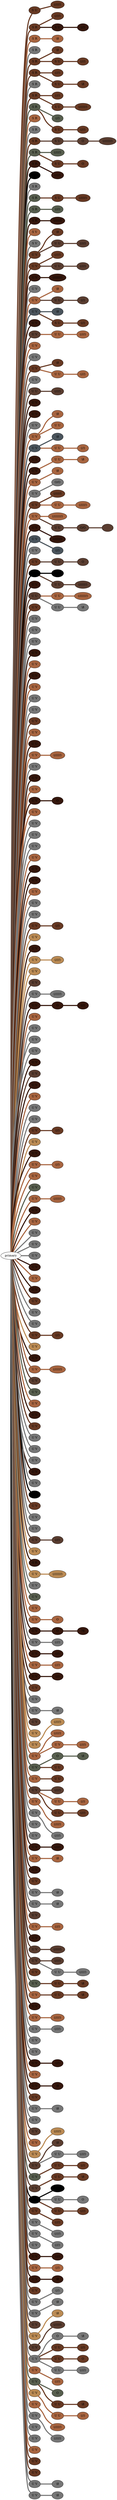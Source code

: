 graph {
 graph [rankdir=LR]
"1" [qtype="pendant_node", pendant_colors="#673923,#777777", pendant_ply="S", pendant_attach="U", pendant_length="34", label="S U", style=filled, fillcolor="#673923"]
"primary" -- "1" [qtype="pendant_link",penwidth=5,color="#673923"]
"1:0" [qtype="knot_node", knot_value="5", knot_type="L", knot_position="19.0", knot_spin="S", label="(/////)", style=filled, fillcolor="#673923"]
"1" -- "1:0" [qtype="knot_link",penwidth=5,color="#673923"]
"2" [qtype="pendant_node", pendant_colors="#673923", pendant_ply="S", pendant_attach="R", pendant_length="38", label="S R", style=filled, fillcolor="#673923"]
"primary" -- "2" [qtype="pendant_link",penwidth=5,color="#673923"]
"2:0" [qtype="knot_node", knot_value="4", knot_type="L", knot_position="16.5", knot_spin="S", label="(////)", style=filled, fillcolor="#673923"]
"2" -- "2:0" [qtype="knot_link",penwidth=5,color="#673923"]
"2s1" [qtype="pendant_node", pendant_colors="#35170C,#000000,#35170C,#BB8B54,#000000,#35170C,#BB8B54", pendant_ply="S", pendant_attach="U", pendant_length="41", label="S U", style=filled, fillcolor="#35170C"]
"2" -- "2s1" [qtype="pendant_link",penwidth=5,color="#35170C"]
"2s1:0" [qtype="knot_node", knot_value="2", knot_type="L", knot_position="16.0", knot_spin="S", label="(//)", style=filled, fillcolor="#35170C"]
"2s1" -- "2s1:0" [qtype="knot_link",penwidth=5,color="#35170C"]
"3" [qtype="pendant_node", pendant_colors="#A86540", pendant_ply="S", pendant_attach="R", pendant_length="41", label="S R", style=filled, fillcolor="#A86540"]
"primary" -- "3" [qtype="pendant_link",penwidth=5,color="#A86540"]
"3:0" [qtype="knot_node", knot_value="1", knot_type="E", knot_position="17.5", knot_spin="Z", label="\\8", style=filled, fillcolor="#A86540"]
"3" -- "3:0" [qtype="knot_link",penwidth=5,color="#A86540"]
"4" [qtype="pendant_node", pendant_colors="#777777", pendant_ply="S", pendant_attach="R", pendant_length="49", label="S R", style=filled, fillcolor="#777777"]
"primary" -- "4" [qtype="pendant_link",penwidth=5,color="#777777"]
"5" [qtype="pendant_node", pendant_colors="#673923,#777777,#777777", pendant_ply="S", pendant_attach="R", pendant_length="42", label="S R", style=filled, fillcolor="#673923"]
"primary" -- "5" [qtype="pendant_link",penwidth=5,color="#673923"]
"5:0" [qtype="knot_node", knot_value="1", knot_type="E", knot_position="18.5", knot_spin="Z", label="\\8", style=filled, fillcolor="#673923"]
"5" -- "5:0" [qtype="knot_link",penwidth=5,color="#673923"]
"5s1" [qtype="pendant_node", pendant_colors="#673923", pendant_ply="S", pendant_attach="U", pendant_length="40", label="S U", style=filled, fillcolor="#673923"]
"5" -- "5s1" [qtype="pendant_link",penwidth=5,color="#673923"]
"5s1:0" [qtype="knot_node", knot_value="3", knot_type="L", knot_position="17.0", knot_spin="S", label="(///)", style=filled, fillcolor="#673923"]
"5s1" -- "5s1:0" [qtype="knot_link",penwidth=5,color="#673923"]
"6" [qtype="pendant_node", pendant_colors="#673923", pendant_ply="S", pendant_attach="R", pendant_length="40", label="S R", style=filled, fillcolor="#673923"]
"primary" -- "6" [qtype="pendant_link",penwidth=5,color="#673923"]
"6:0" [qtype="knot_node", knot_value="3", knot_type="L", knot_position="18.5", knot_spin="S", label="(///)", style=filled, fillcolor="#673923"]
"6" -- "6:0" [qtype="knot_link",penwidth=5,color="#673923"]
"6s1" [qtype="pendant_node", pendant_colors="#673923", pendant_ply="S", pendant_attach="U", pendant_length="41", label="S U", style=filled, fillcolor="#673923"]
"6" -- "6s1" [qtype="pendant_link",penwidth=5,color="#673923"]
"6s1:0" [qtype="knot_node", knot_value="1", knot_type="E", knot_position="16.0", knot_spin="Z", label="\\8", style=filled, fillcolor="#673923"]
"6s1" -- "6s1:0" [qtype="knot_link",penwidth=5,color="#673923"]
"7" [qtype="pendant_node", pendant_colors="#777777", pendant_ply="S", pendant_attach="R", pendant_length="44", label="S R", style=filled, fillcolor="#777777"]
"primary" -- "7" [qtype="pendant_link",penwidth=5,color="#777777"]
"8" [qtype="pendant_node", pendant_colors="#673923", pendant_ply="S", pendant_attach="R", pendant_length="47", label="S R", style=filled, fillcolor="#673923"]
"primary" -- "8" [qtype="pendant_link",penwidth=5,color="#673923"]
"8:0" [qtype="knot_node", knot_value="3", knot_type="L", knot_position="18.5", knot_spin="S", label="(///)", style=filled, fillcolor="#673923"]
"8" -- "8:0" [qtype="knot_link",penwidth=5,color="#673923"]
"8s1" [qtype="pendant_node", pendant_colors="#673923", pendant_ply="S", pendant_attach="U", pendant_length="43", label="S U", style=filled, fillcolor="#673923"]
"8" -- "8s1" [qtype="pendant_link",penwidth=5,color="#673923"]
"8s1:0" [qtype="knot_node", knot_value="7", knot_type="L", knot_position="16.0", knot_spin="S", label="(///////)", style=filled, fillcolor="#673923"]
"8s1" -- "8s1:0" [qtype="knot_link",penwidth=5,color="#673923"]
"9" [qtype="pendant_node", pendant_colors="#575E4E", pendant_ply="S", pendant_attach="R", pendant_length="36", label="S R", style=filled, fillcolor="#575E4E"]
"primary" -- "9" [qtype="pendant_link",penwidth=5,color="#575E4E"]
"9:0" [qtype="knot_node", knot_value="2", knot_type="L", knot_position="18.0", knot_spin="S", label="(//)", style=filled, fillcolor="#575E4E"]
"9" -- "9:0" [qtype="knot_link",penwidth=5,color="#575E4E"]
"9s1" [qtype="pendant_node", pendant_colors="#673923", pendant_ply="S", pendant_attach="U", pendant_length="42", label="S U", style=filled, fillcolor="#673923"]
"9" -- "9s1" [qtype="pendant_link",penwidth=5,color="#673923"]
"9s1:0" [qtype="knot_node", knot_value="3", knot_type="L", knot_position="16.5", knot_spin="S", label="(///)", style=filled, fillcolor="#673923"]
"9s1" -- "9s1:0" [qtype="knot_link",penwidth=5,color="#673923"]
"10" [qtype="pendant_node", pendant_colors="#A86540,#777777", pendant_ply="S", pendant_attach="R", pendant_length="16", label="S R", style=filled, fillcolor="#A86540"]
"primary" -- "10" [qtype="pendant_link",penwidth=5,color="#A86540"]
"11" [qtype="pendant_node", pendant_colors="#777777", pendant_ply="S", pendant_attach="R", pendant_length="43", label="S R", style=filled, fillcolor="#777777"]
"primary" -- "11" [qtype="pendant_link",penwidth=5,color="#777777"]
"12" [qtype="pendant_node", pendant_colors="#673923,#777777", pendant_ply="S", pendant_attach="R", pendant_length="44", label="S R", style=filled, fillcolor="#673923"]
"primary" -- "12" [qtype="pendant_link",penwidth=5,color="#673923"]
"12s1" [qtype="pendant_node", pendant_colors="#5A3D30", pendant_ply="S", pendant_attach="U", pendant_length="24", label="S U", style=filled, fillcolor="#5A3D30"]
"12" -- "12s1" [qtype="pendant_link",penwidth=5,color="#5A3D30"]
"12s1:0" [qtype="knot_node", knot_value="1", knot_type="S", knot_position="6.5", knot_spin="S", label="O", style=filled, fillcolor="#5A3D30"]
"12s1" -- "12s1:0" [qtype="knot_link",penwidth=5,color="#5A3D30"]
"12s1:1" [qtype="knot_node", knot_value="8", knot_type="L", knot_position="16.0", knot_spin="S", label="(////////)", style=filled, fillcolor="#5A3D30"]
"12s1:0" -- "12s1:1" [qtype="knot_link",penwidth=5,color="#5A3D30"]
"13" [qtype="pendant_node", pendant_colors="#575E4E,#777777", pendant_ply="S", pendant_attach="R", pendant_length="38", label="S R", style=filled, fillcolor="#575E4E"]
"primary" -- "13" [qtype="pendant_link",penwidth=5,color="#575E4E"]
"13:0" [qtype="knot_node", knot_value="5", knot_type="L", knot_position="19.5", knot_spin="S", label="(/////)", style=filled, fillcolor="#575E4E"]
"13" -- "13:0" [qtype="knot_link",penwidth=5,color="#575E4E"]
"13s1" [qtype="pendant_node", pendant_colors="#673923", pendant_ply="S", pendant_attach="U", pendant_length="34", label="S U", style=filled, fillcolor="#673923"]
"13" -- "13s1" [qtype="pendant_link",penwidth=5,color="#673923"]
"13s1:0" [qtype="knot_node", knot_value="1", knot_type="S", knot_position="6.5", knot_spin="S", label="O", style=filled, fillcolor="#673923"]
"13s1" -- "13s1:0" [qtype="knot_link",penwidth=5,color="#673923"]
"14" [qtype="pendant_node", pendant_colors="#35170C,#777777", pendant_ply="S", pendant_attach="R", pendant_length="39", label="S R", style=filled, fillcolor="#35170C"]
"primary" -- "14" [qtype="pendant_link",penwidth=5,color="#35170C"]
"14:0" [qtype="knot_node", knot_value="4", knot_type="L", knot_position="18.5", knot_spin="S", label="(////)", style=filled, fillcolor="#35170C"]
"14" -- "14:0" [qtype="knot_link",penwidth=5,color="#35170C"]
"15" [qtype="pendant_node", pendant_colors="#000000,#777777", pendant_ply="S", pendant_attach="R", pendant_length="41", label="S R", style=filled, fillcolor="#000000"]
"primary" -- "15" [qtype="pendant_link",penwidth=5,color="#000000"]
"16" [qtype="pendant_node", pendant_colors="#777777", pendant_ply="S", pendant_attach="R", pendant_length="45", label="S R", style=filled, fillcolor="#777777"]
"primary" -- "16" [qtype="pendant_link",penwidth=5,color="#777777"]
"17" [qtype="pendant_node", pendant_colors="#575E4E", pendant_ply="S", pendant_attach="R", pendant_length="14", label="S R", style=filled, fillcolor="#575E4E"]
"primary" -- "17" [qtype="pendant_link",penwidth=5,color="#575E4E"]
"17s1" [qtype="pendant_node", pendant_colors="#673923", pendant_ply="S", pendant_attach="U", pendant_length="44", label="S U", style=filled, fillcolor="#673923"]
"17" -- "17s1" [qtype="pendant_link",penwidth=5,color="#673923"]
"17s1:0" [qtype="knot_node", knot_value="6", knot_type="L", knot_position="19.0", knot_spin="S", label="(//////)", style=filled, fillcolor="#673923"]
"17s1" -- "17s1:0" [qtype="knot_link",penwidth=5,color="#673923"]
"18" [qtype="pendant_node", pendant_colors="#575E4E,#777777", pendant_ply="S", pendant_attach="R", pendant_length="40", label="S R", style=filled, fillcolor="#575E4E"]
"primary" -- "18" [qtype="pendant_link",penwidth=5,color="#575E4E"]
"18:0" [qtype="knot_node", knot_value="3", knot_type="L", knot_position="19.5", knot_spin="S", label="(///)", style=filled, fillcolor="#575E4E"]
"18" -- "18:0" [qtype="knot_link",penwidth=5,color="#575E4E"]
"19" [qtype="pendant_node", pendant_colors="#35170C,#673923", pendant_ply="S", pendant_attach="R", pendant_length="27", label="S R", style=filled, fillcolor="#35170C"]
"primary" -- "19" [qtype="pendant_link",penwidth=5,color="#35170C"]
"19:0" [qtype="knot_node", knot_value="6", knot_type="L", knot_position="20.0", knot_spin="S", label="(//////)", style=filled, fillcolor="#35170C"]
"19" -- "19:0" [qtype="knot_link",penwidth=5,color="#35170C"]
"20" [qtype="pendant_node", pendant_colors="#A86540,#777777", pendant_ply="S", pendant_attach="V", pendant_length="54", label="S V", style=filled, fillcolor="#A86540"]
"primary" -- "20" [qtype="pendant_link",penwidth=5,color="#A86540"]
"21" [qtype="pendant_node", pendant_colors="#777777", pendant_ply="S", pendant_attach="V", pendant_length="58", label="S V", style=filled, fillcolor="#777777"]
"primary" -- "21" [qtype="pendant_link",penwidth=5,color="#777777"]
"22" [qtype="pendant_node", pendant_colors="#673923,#777777,#777777", pendant_ply="U", pendant_attach="V", pendant_length="48", label="U V", style=filled, fillcolor="#673923"]
"primary" -- "22" [qtype="pendant_link",penwidth=5,color="#673923"]
"22:0" [qtype="knot_node", knot_value="1", knot_type="E", knot_position="18.5", knot_spin="Z", label="\\8", style=filled, fillcolor="#673923"]
"22" -- "22:0" [qtype="knot_link",penwidth=5,color="#673923"]
"22s1" [qtype="pendant_node", pendant_colors="#5A3D30", pendant_ply="U", pendant_attach="U", pendant_length="32", label="U U", style=filled, fillcolor="#5A3D30"]
"22" -- "22s1" [qtype="pendant_link",penwidth=5,color="#5A3D30"]
"22s1:0" [qtype="knot_node", knot_value="4", knot_type="L", knot_position="17.5", knot_spin="S", label="(////)", style=filled, fillcolor="#5A3D30"]
"22s1" -- "22s1:0" [qtype="knot_link",penwidth=5,color="#5A3D30"]
"23" [qtype="pendant_node", pendant_colors="#673923", pendant_ply="U", pendant_attach="V", pendant_length="40", label="U V", style=filled, fillcolor="#673923"]
"primary" -- "23" [qtype="pendant_link",penwidth=5,color="#673923"]
"23:0" [qtype="knot_node", knot_value="4", knot_type="L", knot_position="19.0", knot_spin="S", label="(////)", style=filled, fillcolor="#673923"]
"23" -- "23:0" [qtype="knot_link",penwidth=5,color="#673923"]
"23s1" [qtype="pendant_node", pendant_colors="#5A3D30", pendant_ply="U", pendant_attach="U", pendant_length="37", label="U U", style=filled, fillcolor="#5A3D30"]
"23" -- "23s1" [qtype="pendant_link",penwidth=5,color="#5A3D30"]
"23s1:0" [qtype="knot_node", knot_value="4", knot_type="L", knot_position="17.0", knot_spin="S", label="(////)", style=filled, fillcolor="#5A3D30"]
"23s1" -- "23s1:0" [qtype="knot_link",penwidth=5,color="#5A3D30"]
"24" [qtype="pendant_node", pendant_colors="#35170C,#777777", pendant_ply="U", pendant_attach="V", pendant_length="28", label="U V", style=filled, fillcolor="#35170C"]
"primary" -- "24" [qtype="pendant_link",penwidth=5,color="#35170C"]
"24:0" [qtype="knot_node", knot_value="8", knot_type="L", knot_position="20.0", knot_spin="S", label="(////////)", style=filled, fillcolor="#35170C"]
"24" -- "24:0" [qtype="knot_link",penwidth=5,color="#35170C"]
"25" [qtype="pendant_node", pendant_colors="#777777", pendant_ply="U", pendant_attach="V", pendant_length="64", label="U V", style=filled, fillcolor="#777777"]
"primary" -- "25" [qtype="pendant_link",penwidth=5,color="#777777"]
"26" [qtype="pendant_node", pendant_colors="#A86540", pendant_ply="U", pendant_attach="V", pendant_length="53", label="U V", style=filled, fillcolor="#A86540"]
"primary" -- "26" [qtype="pendant_link",penwidth=5,color="#A86540"]
"26:0" [qtype="knot_node", knot_value="1", knot_type="E", knot_position="18.0", knot_spin="Z", label="\\8", style=filled, fillcolor="#A86540"]
"26" -- "26:0" [qtype="knot_link",penwidth=5,color="#A86540"]
"26s1" [qtype="pendant_node", pendant_colors="#5A3D30", pendant_ply="U", pendant_attach="U", pendant_length="36", label="U U", style=filled, fillcolor="#5A3D30"]
"26" -- "26s1" [qtype="pendant_link",penwidth=5,color="#5A3D30"]
"26s1:0" [qtype="knot_node", knot_value="2", knot_type="L", knot_position="17.0", knot_spin="S", label="(//)", style=filled, fillcolor="#5A3D30"]
"26s1" -- "26s1:0" [qtype="knot_link",penwidth=5,color="#5A3D30"]
"27" [qtype="pendant_node", pendant_colors="#4A545C", pendant_ply="U", pendant_attach="V", pendant_length="36", label="U V", style=filled, fillcolor="#4A545C"]
"primary" -- "27" [qtype="pendant_link",penwidth=5,color="#4A545C"]
"27:0" [qtype="knot_node", knot_value="1", knot_type="E", knot_position="17.0", knot_spin="Z", label="\\8", style=filled, fillcolor="#4A545C"]
"27" -- "27:0" [qtype="knot_link",penwidth=5,color="#4A545C"]
"27s1" [qtype="pendant_node", pendant_colors="#673923", pendant_ply="S", pendant_attach="U", pendant_length="37", label="S U", style=filled, fillcolor="#673923"]
"27" -- "27s1" [qtype="pendant_link",penwidth=5,color="#673923"]
"27s1:0" [qtype="knot_node", knot_value="2", knot_type="L", knot_position="15.0", knot_spin="S", label="(//)", style=filled, fillcolor="#673923"]
"27s1" -- "27s1:0" [qtype="knot_link",penwidth=5,color="#673923"]
"28" [qtype="pendant_node", pendant_colors="#35170C,#673923", pendant_ply="U", pendant_attach="V", pendant_length="0", label="U V", style=filled, fillcolor="#35170C"]
"primary" -- "28" [qtype="pendant_link",penwidth=5,color="#35170C"]
"29" [qtype="pendant_node", pendant_colors="#5A3D30", pendant_ply="U", pendant_attach="V", pendant_length="5", label="U V", style=filled, fillcolor="#5A3D30"]
"primary" -- "29" [qtype="pendant_link",penwidth=5,color="#5A3D30"]
"29s1" [qtype="pendant_node", pendant_colors="#A86540", pendant_ply="U", pendant_attach="U", pendant_length="37", label="U U", style=filled, fillcolor="#A86540"]
"29" -- "29s1" [qtype="pendant_link",penwidth=5,color="#A86540"]
"29s1:0" [qtype="knot_node", knot_value="4", knot_type="L", knot_position="15.5", knot_spin="S", label="(////)", style=filled, fillcolor="#A86540"]
"29s1" -- "29s1:0" [qtype="knot_link",penwidth=5,color="#A86540"]
"30" [qtype="pendant_node", pendant_colors="#A86540,#777777", pendant_ply="U", pendant_attach="V", pendant_length="41", label="U V", style=filled, fillcolor="#A86540"]
"primary" -- "30" [qtype="pendant_link",penwidth=5,color="#A86540"]
"31" [qtype="pendant_node", pendant_colors="#777777", pendant_ply="U", pendant_attach="V", pendant_length="51", label="U V", style=filled, fillcolor="#777777"]
"primary" -- "31" [qtype="pendant_link",penwidth=5,color="#777777"]
"32" [qtype="pendant_node", pendant_colors="#673923,#777777", pendant_ply="U", pendant_attach="V", pendant_length="51", label="U V", style=filled, fillcolor="#673923"]
"primary" -- "32" [qtype="pendant_link",penwidth=5,color="#673923"]
"32:0" [qtype="knot_node", knot_value="1", knot_type="E", knot_position="18.0", knot_spin="Z", label="\\8", style=filled, fillcolor="#673923"]
"32" -- "32:0" [qtype="knot_link",penwidth=5,color="#673923"]
"32s1" [qtype="pendant_node", pendant_colors="#A86540", pendant_ply="U", pendant_attach="U", pendant_length="36", label="U U", style=filled, fillcolor="#A86540"]
"32" -- "32s1" [qtype="pendant_link",penwidth=5,color="#A86540"]
"32s1:0" [qtype="knot_node", knot_value="3", knot_type="L", knot_position="16.0", knot_spin="S", label="(///)", style=filled, fillcolor="#A86540"]
"32s1" -- "32s1:0" [qtype="knot_link",penwidth=5,color="#A86540"]
"33" [qtype="pendant_node", pendant_colors="#777777,#35170C", pendant_ply="U", pendant_attach="V", pendant_length="15", label="U V", style=filled, fillcolor="#777777"]
"primary" -- "33" [qtype="pendant_link",penwidth=5,color="#777777"]
"34" [qtype="pendant_node", pendant_colors="#5A3D30", pendant_ply="U", pendant_attach="U", pendant_length="38", label="U U", style=filled, fillcolor="#5A3D30"]
"primary" -- "34" [qtype="pendant_link",penwidth=5,color="#5A3D30"]
"34:0" [qtype="knot_node", knot_value="4", knot_type="L", knot_position="15.5", knot_spin="S", label="(////)", style=filled, fillcolor="#5A3D30"]
"34" -- "34:0" [qtype="knot_link",penwidth=5,color="#5A3D30"]
"35" [qtype="pendant_node", pendant_colors="#35170C,#A86540,#777777", pendant_ply="U", pendant_attach="V", pendant_length="30", label="U V", style=filled, fillcolor="#35170C"]
"primary" -- "35" [qtype="pendant_link",penwidth=5,color="#35170C"]
"36" [qtype="pendant_node", pendant_colors="#35170C,#777777", pendant_ply="U", pendant_attach="V", pendant_length="38", label="U V", style=filled, fillcolor="#35170C"]
"primary" -- "36" [qtype="pendant_link",penwidth=5,color="#35170C"]
"37" [qtype="pendant_node", pendant_colors="#777777", pendant_ply="U", pendant_attach="V", pendant_length="63", label="U V", style=filled, fillcolor="#777777"]
"primary" -- "37" [qtype="pendant_link",penwidth=5,color="#777777"]
"38" [qtype="pendant_node", pendant_colors="#A86540", pendant_ply="U", pendant_attach="V", pendant_length="44", label="U V", style=filled, fillcolor="#A86540"]
"primary" -- "38" [qtype="pendant_link",penwidth=5,color="#A86540"]
"38:0" [qtype="knot_node", knot_value="1", knot_type="E", knot_position="16.5", knot_spin="Z", label="\\8", style=filled, fillcolor="#A86540"]
"38" -- "38:0" [qtype="knot_link",penwidth=5,color="#A86540"]
"38s1" [qtype="pendant_node", pendant_colors="#A86540", pendant_ply="U", pendant_attach="U", pendant_length="56", label="U U", style=filled, fillcolor="#A86540"]
"38" -- "38s1" [qtype="pendant_link",penwidth=5,color="#A86540"]
"39" [qtype="pendant_node", pendant_colors="#4A545C", pendant_ply="U", pendant_attach="V", pendant_length="43", label="U V", style=filled, fillcolor="#4A545C"]
"primary" -- "39" [qtype="pendant_link",penwidth=5,color="#4A545C"]
"39:0" [qtype="knot_node", knot_value="1", knot_type="E", knot_position="18.5", knot_spin="Z", label="\\8", style=filled, fillcolor="#4A545C"]
"39" -- "39:0" [qtype="knot_link",penwidth=5,color="#4A545C"]
"39s1" [qtype="pendant_node", pendant_colors="#A86540", pendant_ply="U", pendant_attach="U", pendant_length="39", label="U U", style=filled, fillcolor="#A86540"]
"39" -- "39s1" [qtype="pendant_link",penwidth=5,color="#A86540"]
"39s1:0" [qtype="knot_node", knot_value="2", knot_type="L", knot_position="16.5", knot_spin="S", label="(//)", style=filled, fillcolor="#A86540"]
"39s1" -- "39s1:0" [qtype="knot_link",penwidth=5,color="#A86540"]
"40" [qtype="pendant_node", pendant_colors="#35170C,#A86540", pendant_ply="U", pendant_attach="V", pendant_length="5", label="U V", style=filled, fillcolor="#35170C"]
"primary" -- "40" [qtype="pendant_link",penwidth=5,color="#35170C"]
"41" [qtype="pendant_node", pendant_colors="#35170C", pendant_ply="U", pendant_attach="V", pendant_length="15", label="U V", style=filled, fillcolor="#35170C"]
"primary" -- "41" [qtype="pendant_link",penwidth=5,color="#35170C"]
"41s1" [qtype="pendant_node", pendant_colors="#A86540", pendant_ply="U", pendant_attach="U", pendant_length="45", label="U U", style=filled, fillcolor="#A86540"]
"41" -- "41s1" [qtype="pendant_link",penwidth=5,color="#A86540"]
"41s1:0" [qtype="knot_node", knot_value="1", knot_type="E", knot_position="16.0", knot_spin="Z", label="\\8", style=filled, fillcolor="#A86540"]
"41s1" -- "41s1:0" [qtype="knot_link",penwidth=5,color="#A86540"]
"42" [qtype="pendant_node", pendant_colors="#A86540,#777777", pendant_ply="U", pendant_attach="V", pendant_length="26", label="U V", style=filled, fillcolor="#A86540"]
"primary" -- "42" [qtype="pendant_link",penwidth=5,color="#A86540"]
"42:0" [qtype="knot_node", knot_value="1", knot_type="E", knot_position="17.5", knot_spin="Z", label="\\8", style=filled, fillcolor="#A86540"]
"42" -- "42:0" [qtype="knot_link",penwidth=5,color="#A86540"]
"43" [qtype="pendant_node", pendant_colors="#777777", pendant_ply="U", pendant_attach="V", pendant_length="47", label="U V", style=filled, fillcolor="#777777"]
"primary" -- "43" [qtype="pendant_link",penwidth=5,color="#777777"]
"43:0" [qtype="knot_node", knot_value="2", knot_type="S", knot_position="8.0", knot_spin="S", label="O/O", style=filled, fillcolor="#777777"]
"43" -- "43:0" [qtype="knot_link",penwidth=5,color="#777777"]
"44" [qtype="pendant_node", pendant_colors="#673923,#777777", pendant_ply="U", pendant_attach="V", pendant_length="39", label="U V", style=filled, fillcolor="#673923"]
"primary" -- "44" [qtype="pendant_link",penwidth=5,color="#673923"]
"44:0" [qtype="knot_node", knot_value="6", knot_type="L", knot_position="18.0", knot_spin="S", label="(//////)", style=filled, fillcolor="#673923"]
"44" -- "44:0" [qtype="knot_link",penwidth=5,color="#673923"]
"44s1" [qtype="pendant_node", pendant_colors="#A86540", pendant_ply="U", pendant_attach="U", pendant_length="42", label="U U", style=filled, fillcolor="#A86540"]
"44" -- "44s1" [qtype="pendant_link",penwidth=5,color="#A86540"]
"44s1:0" [qtype="knot_node", knot_value="6", knot_type="L", knot_position="16.0", knot_spin="S", label="(//////)", style=filled, fillcolor="#A86540"]
"44s1" -- "44s1:0" [qtype="knot_link",penwidth=5,color="#A86540"]
"45" [qtype="pendant_node", pendant_colors="#A86540", pendant_ply="U", pendant_attach="V", pendant_length="30", label="U V", style=filled, fillcolor="#A86540"]
"primary" -- "45" [qtype="pendant_link",penwidth=5,color="#A86540"]
"45:0" [qtype="knot_node", knot_value="9", knot_type="L", knot_position="17.5", knot_spin="S", label="(/////////)", style=filled, fillcolor="#A86540"]
"45" -- "45:0" [qtype="knot_link",penwidth=5,color="#A86540"]
"45s1" [qtype="pendant_node", pendant_colors="#5A3D30", pendant_ply="U", pendant_attach="U", pendant_length="34", label="U U", style=filled, fillcolor="#5A3D30"]
"45" -- "45s1" [qtype="pendant_link",penwidth=5,color="#5A3D30"]
"45s1:0" [qtype="knot_node", knot_value="2", knot_type="S", knot_position="6.0", knot_spin="S", label="O/O", style=filled, fillcolor="#5A3D30"]
"45s1" -- "45s1:0" [qtype="knot_link",penwidth=5,color="#5A3D30"]
"45s1:1" [qtype="knot_node", knot_value="1", knot_type="URNS?L", knot_position="0", knot_spin="U", label="", style=filled, fillcolor="#5A3D30"]
"45s1:0" -- "45s1:1" [qtype="knot_link",penwidth=5,color="#5A3D30"]
"46" [qtype="pendant_node", pendant_colors="#35170C,#673923,#777777", pendant_ply="U", pendant_attach="V", pendant_length="24", label="U V", style=filled, fillcolor="#35170C"]
"primary" -- "46" [qtype="pendant_link",penwidth=5,color="#35170C"]
"46:0" [qtype="knot_node", knot_value="7", knot_type="L", knot_position="17.5", knot_spin="S", label="(///////)", style=filled, fillcolor="#35170C"]
"46" -- "46:0" [qtype="knot_link",penwidth=5,color="#35170C"]
"47" [qtype="pendant_node", pendant_colors="#4A545C,#777777", pendant_ply="U", pendant_attach="V", pendant_length="41", label="U V", style=filled, fillcolor="#4A545C"]
"primary" -- "47" [qtype="pendant_link",penwidth=5,color="#4A545C"]
"47:0" [qtype="knot_node", knot_value="2", knot_type="L", knot_position="18.0", knot_spin="S", label="(//)", style=filled, fillcolor="#4A545C"]
"47" -- "47:0" [qtype="knot_link",penwidth=5,color="#4A545C"]
"48" [qtype="pendant_node", pendant_colors="#777777", pendant_ply="U", pendant_attach="V", pendant_length="37", label="U V", style=filled, fillcolor="#777777"]
"primary" -- "48" [qtype="pendant_link",penwidth=5,color="#777777"]
"49" [qtype="pendant_node", pendant_colors="#673923", pendant_ply="U", pendant_attach="V", pendant_length="42", label="U V", style=filled, fillcolor="#673923"]
"primary" -- "49" [qtype="pendant_link",penwidth=5,color="#673923"]
"49s1" [qtype="pendant_node", pendant_colors="#5A3D30", pendant_ply="U", pendant_attach="U", pendant_length="46", label="U U", style=filled, fillcolor="#5A3D30"]
"49" -- "49s1" [qtype="pendant_link",penwidth=5,color="#5A3D30"]
"49s1:0" [qtype="knot_node", knot_value="1", knot_type="S", knot_position="7.0", knot_spin="S", label="O", style=filled, fillcolor="#5A3D30"]
"49s1" -- "49s1:0" [qtype="knot_link",penwidth=5,color="#5A3D30"]
"50" [qtype="pendant_node", pendant_colors="#000000", pendant_ply="U", pendant_attach="V", pendant_length="36", label="U V", style=filled, fillcolor="#000000"]
"primary" -- "50" [qtype="pendant_link",penwidth=5,color="#000000"]
"50:0" [qtype="knot_node", knot_value="2", knot_type="S", knot_position="8.5", knot_spin="S", label="O/O", style=filled, fillcolor="#000000"]
"50" -- "50:0" [qtype="knot_link",penwidth=5,color="#000000"]
"50s1" [qtype="pendant_node", pendant_colors="#5A3D30", pendant_ply="U", pendant_attach="U", pendant_length="31", label="U U", style=filled, fillcolor="#5A3D30"]
"50" -- "50s1" [qtype="pendant_link",penwidth=5,color="#5A3D30"]
"50s1:0" [qtype="knot_node", knot_value="7", knot_type="L", knot_position="15.5", knot_spin="S", label="(///////)", style=filled, fillcolor="#5A3D30"]
"50s1" -- "50s1:0" [qtype="knot_link",penwidth=5,color="#5A3D30"]
"51" [qtype="pendant_node", pendant_colors="#35170C,#673923,#777777", pendant_ply="U", pendant_attach="V", pendant_length="18", label="U V", style=filled, fillcolor="#35170C"]
"primary" -- "51" [qtype="pendant_link",penwidth=5,color="#35170C"]
"52" [qtype="pendant_node", pendant_colors="#5A3D30", pendant_ply="U", pendant_attach="U", pendant_length="2", label="U U", style=filled, fillcolor="#5A3D30"]
"primary" -- "52" [qtype="pendant_link",penwidth=5,color="#5A3D30"]
"52s1" [qtype="pendant_node", pendant_colors="#A86540", pendant_ply="U", pendant_attach="U", pendant_length="34", label="U U", style=filled, fillcolor="#A86540"]
"52" -- "52s1" [qtype="pendant_link",penwidth=5,color="#A86540"]
"52s1:0" [qtype="knot_node", knot_value="8", knot_type="L", knot_position="16.5", knot_spin="S", label="(////////)", style=filled, fillcolor="#A86540"]
"52s1" -- "52s1:0" [qtype="knot_link",penwidth=5,color="#A86540"]
"52s2" [qtype="pendant_node", pendant_colors="#777777,#777777,#777777", pendant_ply="U", pendant_attach="U", pendant_length="42", label="U U", style=filled, fillcolor="#777777"]
"52" -- "52s2" [qtype="pendant_link",penwidth=5,color="#777777"]
"52s2:0" [qtype="knot_node", knot_value="1", knot_type="E", knot_position="16.5", knot_spin="Z", label="\\8", style=filled, fillcolor="#777777"]
"52s2" -- "52s2:0" [qtype="knot_link",penwidth=5,color="#777777"]
"53" [qtype="pendant_node", pendant_colors="#673923,#777777", pendant_ply="U", pendant_attach="V", pendant_length="45", label="U V", style=filled, fillcolor="#673923"]
"primary" -- "53" [qtype="pendant_link",penwidth=5,color="#673923"]
"54" [qtype="pendant_node", pendant_colors="#777777", pendant_ply="U", pendant_attach="V", pendant_length="13", label="U V", style=filled, fillcolor="#777777"]
"primary" -- "54" [qtype="pendant_link",penwidth=5,color="#777777"]
"55" [qtype="pendant_node", pendant_colors="#777777", pendant_ply="U", pendant_attach="V", pendant_length="43", label="U V", style=filled, fillcolor="#777777"]
"primary" -- "55" [qtype="pendant_link",penwidth=5,color="#777777"]
"56" [qtype="pendant_node", pendant_colors="#777777", pendant_ply="U", pendant_attach="V", pendant_length="41", label="U V", style=filled, fillcolor="#777777"]
"primary" -- "56" [qtype="pendant_link",penwidth=5,color="#777777"]
"57" [qtype="pendant_node", pendant_colors="#35170C,#673923", pendant_ply="U", pendant_attach="V", pendant_length="22", label="U V", style=filled, fillcolor="#35170C"]
"primary" -- "57" [qtype="pendant_link",penwidth=5,color="#35170C"]
"58" [qtype="pendant_node", pendant_colors="#A86540,#777777", pendant_ply="U", pendant_attach="V", pendant_length="46", label="U V", style=filled, fillcolor="#A86540"]
"primary" -- "58" [qtype="pendant_link",penwidth=5,color="#A86540"]
"59" [qtype="pendant_node", pendant_colors="#35170C,#673923,#777777", pendant_ply="U", pendant_attach="V", pendant_length="44", label="U V", style=filled, fillcolor="#35170C"]
"primary" -- "59" [qtype="pendant_link",penwidth=5,color="#35170C"]
"60" [qtype="pendant_node", pendant_colors="#A86540,#777777", pendant_ply="U", pendant_attach="V", pendant_length="41", label="U V", style=filled, fillcolor="#A86540"]
"primary" -- "60" [qtype="pendant_link",penwidth=5,color="#A86540"]
"61" [qtype="pendant_node", pendant_colors="#777777", pendant_ply="U", pendant_attach="V", pendant_length="51", label="U V", style=filled, fillcolor="#777777"]
"primary" -- "61" [qtype="pendant_link",penwidth=5,color="#777777"]
"62" [qtype="pendant_node", pendant_colors="#777777", pendant_ply="U", pendant_attach="V", pendant_length="39", label="U V", style=filled, fillcolor="#777777"]
"primary" -- "62" [qtype="pendant_link",penwidth=5,color="#777777"]
"63" [qtype="pendant_node", pendant_colors="#673923,#5A3D30", pendant_ply="U", pendant_attach="V", pendant_length="27", label="U V", style=filled, fillcolor="#673923"]
"primary" -- "63" [qtype="pendant_link",penwidth=5,color="#673923"]
"64" [qtype="pendant_node", pendant_colors="#A86540,#777777", pendant_ply="U", pendant_attach="V", pendant_length="40", label="U V", style=filled, fillcolor="#A86540"]
"primary" -- "64" [qtype="pendant_link",penwidth=5,color="#A86540"]
"65" [qtype="pendant_node", pendant_colors="#35170C", pendant_ply="U", pendant_attach="U", pendant_length="0", label="U U", style=filled, fillcolor="#35170C"]
"primary" -- "65" [qtype="pendant_link",penwidth=5,color="#35170C"]
"66" [qtype="pendant_node", pendant_colors="#A86540", pendant_ply="U", pendant_attach="V", pendant_length="37", label="U V", style=filled, fillcolor="#A86540"]
"primary" -- "66" [qtype="pendant_link",penwidth=5,color="#A86540"]
"66:0" [qtype="knot_node", knot_value="6", knot_type="L", knot_position="18.5", knot_spin="S", label="(//////)", style=filled, fillcolor="#A86540"]
"66" -- "66:0" [qtype="knot_link",penwidth=5,color="#A86540"]
"67" [qtype="pendant_node", pendant_colors="#777777,#35170C", pendant_ply="U", pendant_attach="V", pendant_length="41", label="U V", style=filled, fillcolor="#777777"]
"primary" -- "67" [qtype="pendant_link",penwidth=5,color="#777777"]
"68" [qtype="pendant_node", pendant_colors="#35170C", pendant_ply="U", pendant_attach="V", pendant_length="39", label="U V", style=filled, fillcolor="#35170C"]
"primary" -- "68" [qtype="pendant_link",penwidth=5,color="#35170C"]
"69" [qtype="pendant_node", pendant_colors="#A86540", pendant_ply="U", pendant_attach="V", pendant_length="42", label="U V", style=filled, fillcolor="#A86540"]
"primary" -- "69" [qtype="pendant_link",penwidth=5,color="#A86540"]
"70" [qtype="pendant_node", pendant_colors="#35170C", pendant_ply="U", pendant_attach="V", pendant_length="17", label="U V", style=filled, fillcolor="#35170C"]
"primary" -- "70" [qtype="pendant_link",penwidth=5,color="#35170C"]
"70:0" [qtype="knot_node", knot_value="1", knot_type="S", knot_position="7.5", knot_spin="S", label="O", style=filled, fillcolor="#35170C"]
"70" -- "70:0" [qtype="knot_link",penwidth=5,color="#35170C"]
"71" [qtype="pendant_node", pendant_colors="#A86540,#777777", pendant_ply="U", pendant_attach="V", pendant_length="43", label="U V", style=filled, fillcolor="#A86540"]
"primary" -- "71" [qtype="pendant_link",penwidth=5,color="#A86540"]
"72" [qtype="pendant_node", pendant_colors="#777777", pendant_ply="U", pendant_attach="V", pendant_length="36", label="U V", style=filled, fillcolor="#777777"]
"primary" -- "72" [qtype="pendant_link",penwidth=5,color="#777777"]
"73" [qtype="pendant_node", pendant_colors="#777777", pendant_ply="U", pendant_attach="V", pendant_length="34", label="U V", style=filled, fillcolor="#777777"]
"primary" -- "73" [qtype="pendant_link",penwidth=5,color="#777777"]
"74" [qtype="pendant_node", pendant_colors="#777777", pendant_ply="U", pendant_attach="V", pendant_length="34", label="U V", style=filled, fillcolor="#777777"]
"primary" -- "74" [qtype="pendant_link",penwidth=5,color="#777777"]
"75" [qtype="pendant_node", pendant_colors="#A86540,#777777", pendant_ply="U", pendant_attach="V", pendant_length="40", label="U V", style=filled, fillcolor="#A86540"]
"primary" -- "75" [qtype="pendant_link",penwidth=5,color="#A86540"]
"76" [qtype="pendant_node", pendant_colors="#35170C,#673923", pendant_ply="U", pendant_attach="V", pendant_length="44", label="U V", style=filled, fillcolor="#35170C"]
"primary" -- "76" [qtype="pendant_link",penwidth=5,color="#35170C"]
"77" [qtype="pendant_node", pendant_colors="#35170C,#A86540,#777777", pendant_ply="U", pendant_attach="V", pendant_length="46", label="U V", style=filled, fillcolor="#35170C"]
"primary" -- "77" [qtype="pendant_link",penwidth=5,color="#35170C"]
"78" [qtype="pendant_node", pendant_colors="#A86540,#777777", pendant_ply="U", pendant_attach="V", pendant_length="37", label="U V", style=filled, fillcolor="#A86540"]
"primary" -- "78" [qtype="pendant_link",penwidth=5,color="#A86540"]
"79" [qtype="pendant_node", pendant_colors="#777777", pendant_ply="U", pendant_attach="V", pendant_length="36", label="U V", style=filled, fillcolor="#777777"]
"primary" -- "79" [qtype="pendant_link",penwidth=5,color="#777777"]
"80" [qtype="pendant_node", pendant_colors="#777777", pendant_ply="U", pendant_attach="V", pendant_length="30", label="U V", style=filled, fillcolor="#777777"]
"primary" -- "80" [qtype="pendant_link",penwidth=5,color="#777777"]
"81" [qtype="pendant_node", pendant_colors="#673923,#5A3D30", pendant_ply="U", pendant_attach="V", pendant_length="37", label="U V", style=filled, fillcolor="#673923"]
"primary" -- "81" [qtype="pendant_link",penwidth=5,color="#673923"]
"81:0" [qtype="knot_node", knot_value="2", knot_type="L", knot_position="17.0", knot_spin="S", label="(//)", style=filled, fillcolor="#673923"]
"81" -- "81:0" [qtype="knot_link",penwidth=5,color="#673923"]
"82" [qtype="pendant_node", pendant_colors="#BB8B54,#777777", pendant_ply="U", pendant_attach="V", pendant_length="48", label="U V", style=filled, fillcolor="#BB8B54"]
"primary" -- "82" [qtype="pendant_link",penwidth=5,color="#BB8B54"]
"83" [qtype="pendant_node", pendant_colors="#35170C", pendant_ply="U", pendant_attach="V", pendant_length="0", label="U V", style=filled, fillcolor="#35170C"]
"primary" -- "83" [qtype="pendant_link",penwidth=5,color="#35170C"]
"84" [qtype="pendant_node", pendant_colors="#BB8B54", pendant_ply="U", pendant_attach="V", pendant_length="43", label="U V", style=filled, fillcolor="#BB8B54"]
"primary" -- "84" [qtype="pendant_link",penwidth=5,color="#BB8B54"]
"84:0" [qtype="knot_node", knot_value="4", knot_type="L", knot_position="18.0", knot_spin="S", label="(////)", style=filled, fillcolor="#BB8B54"]
"84" -- "84:0" [qtype="knot_link",penwidth=5,color="#BB8B54"]
"85" [qtype="pendant_node", pendant_colors="#BB8B54", pendant_ply="U", pendant_attach="V", pendant_length="45", label="U V", style=filled, fillcolor="#BB8B54"]
"primary" -- "85" [qtype="pendant_link",penwidth=5,color="#BB8B54"]
"86" [qtype="pendant_node", pendant_colors="#5A3D30,#673923,#575E4E", pendant_ply="U", pendant_attach="V", pendant_length="36", label="U V", style=filled, fillcolor="#5A3D30"]
"primary" -- "86" [qtype="pendant_link",penwidth=5,color="#5A3D30"]
"87" [qtype="pendant_node", pendant_colors="#777777", pendant_ply="U", pendant_attach="V", pendant_length="37", label="U V", style=filled, fillcolor="#777777"]
"primary" -- "87" [qtype="pendant_link",penwidth=5,color="#777777"]
"87:0" [qtype="knot_node", knot_value="6", knot_type="L", knot_position="18.5", knot_spin="S", label="(//////)", style=filled, fillcolor="#777777"]
"87" -- "87:0" [qtype="knot_link",penwidth=5,color="#777777"]
"88" [qtype="pendant_node", pendant_colors="#35170C,#000000,#000000", pendant_ply="U", pendant_attach="V", pendant_length="37", label="U V", style=filled, fillcolor="#35170C"]
"primary" -- "88" [qtype="pendant_link",penwidth=5,color="#35170C"]
"88:0" [qtype="knot_node", knot_value="1", knot_type="S", knot_position="7.0", knot_spin="S", label="O", style=filled, fillcolor="#35170C"]
"88" -- "88:0" [qtype="knot_link",penwidth=5,color="#35170C"]
"88:1" [qtype="knot_node", knot_value="2", knot_type="L", knot_position="17.0", knot_spin="S", label="(//)", style=filled, fillcolor="#35170C"]
"88:0" -- "88:1" [qtype="knot_link",penwidth=5,color="#35170C"]
"89" [qtype="pendant_node", pendant_colors="#A86540,#777777", pendant_ply="U", pendant_attach="V", pendant_length="41", label="U V", style=filled, fillcolor="#A86540"]
"primary" -- "89" [qtype="pendant_link",penwidth=5,color="#A86540"]
"90" [qtype="pendant_node", pendant_colors="#777777", pendant_ply="U", pendant_attach="V", pendant_length="38", label="U V", style=filled, fillcolor="#777777"]
"primary" -- "90" [qtype="pendant_link",penwidth=5,color="#777777"]
"91" [qtype="pendant_node", pendant_colors="#777777", pendant_ply="U", pendant_attach="V", pendant_length="38", label="U V", style=filled, fillcolor="#777777"]
"primary" -- "91" [qtype="pendant_link",penwidth=5,color="#777777"]
"92" [qtype="pendant_node", pendant_colors="#777777", pendant_ply="U", pendant_attach="V", pendant_length="41", label="U V", style=filled, fillcolor="#777777"]
"primary" -- "92" [qtype="pendant_link",penwidth=5,color="#777777"]
"93" [qtype="pendant_node", pendant_colors="#35170C,#A86540,#777777", pendant_ply="U", pendant_attach="V", pendant_length="46", label="U V", style=filled, fillcolor="#35170C"]
"primary" -- "93" [qtype="pendant_link",penwidth=5,color="#35170C"]
"94" [qtype="pendant_node", pendant_colors="#5A3D30,#777777", pendant_ply="U", pendant_attach="V", pendant_length="38", label="U V", style=filled, fillcolor="#5A3D30"]
"primary" -- "94" [qtype="pendant_link",penwidth=5,color="#5A3D30"]
"95" [qtype="pendant_node", pendant_colors="#35170C,#A86540,#777777", pendant_ply="U", pendant_attach="V", pendant_length="29", label="U V", style=filled, fillcolor="#35170C"]
"primary" -- "95" [qtype="pendant_link",penwidth=5,color="#35170C"]
"96" [qtype="pendant_node", pendant_colors="#A86540,#777777", pendant_ply="U", pendant_attach="V", pendant_length="31", label="U V", style=filled, fillcolor="#A86540"]
"primary" -- "96" [qtype="pendant_link",penwidth=5,color="#A86540"]
"97" [qtype="pendant_node", pendant_colors="#777777", pendant_ply="U", pendant_attach="V", pendant_length="42", label="U V", style=filled, fillcolor="#777777"]
"primary" -- "97" [qtype="pendant_link",penwidth=5,color="#777777"]
"98" [qtype="pendant_node", pendant_colors="#777777", pendant_ply="U", pendant_attach="V", pendant_length="43", label="U V", style=filled, fillcolor="#777777"]
"primary" -- "98" [qtype="pendant_link",penwidth=5,color="#777777"]
"99" [qtype="pendant_node", pendant_colors="#673923,#5A3D30", pendant_ply="U", pendant_attach="V", pendant_length="31", label="U V", style=filled, fillcolor="#673923"]
"primary" -- "99" [qtype="pendant_link",penwidth=5,color="#673923"]
"99:0" [qtype="knot_node", knot_value="2", knot_type="L", knot_position="18.5", knot_spin="S", label="(//)", style=filled, fillcolor="#673923"]
"99" -- "99:0" [qtype="knot_link",penwidth=5,color="#673923"]
"100" [qtype="pendant_node", pendant_colors="#BB8B54,#777777", pendant_ply="U", pendant_attach="V", pendant_length="41", label="U V", style=filled, fillcolor="#BB8B54"]
"primary" -- "100" [qtype="pendant_link",penwidth=5,color="#BB8B54"]
"101" [qtype="pendant_node", pendant_colors="#35170C", pendant_ply="U", pendant_attach="V", pendant_length="0", label="U V", style=filled, fillcolor="#35170C"]
"primary" -- "101" [qtype="pendant_link",penwidth=5,color="#35170C"]
"102" [qtype="pendant_node", pendant_colors="#A86540", pendant_ply="U", pendant_attach="V", pendant_length="40", label="U V", style=filled, fillcolor="#A86540"]
"primary" -- "102" [qtype="pendant_link",penwidth=5,color="#A86540"]
"102:0" [qtype="knot_node", knot_value="2", knot_type="L", knot_position="18.5", knot_spin="S", label="(//)", style=filled, fillcolor="#A86540"]
"102" -- "102:0" [qtype="knot_link",penwidth=5,color="#A86540"]
"103" [qtype="pendant_node", pendant_colors="#A86540", pendant_ply="U", pendant_attach="V", pendant_length="40", label="U V", style=filled, fillcolor="#A86540"]
"primary" -- "103" [qtype="pendant_link",penwidth=5,color="#A86540"]
"104" [qtype="pendant_node", pendant_colors="#575E4E,#A86540,#777777", pendant_ply="U", pendant_attach="V", pendant_length="41", label="U V", style=filled, fillcolor="#575E4E"]
"primary" -- "104" [qtype="pendant_link",penwidth=5,color="#575E4E"]
"105" [qtype="pendant_node", pendant_colors="#A86540", pendant_ply="U", pendant_attach="V", pendant_length="31", label="U V", style=filled, fillcolor="#A86540"]
"primary" -- "105" [qtype="pendant_link",penwidth=5,color="#A86540"]
"105:0" [qtype="knot_node", knot_value="6", knot_type="L", knot_position="18.5", knot_spin="S", label="(//////)", style=filled, fillcolor="#A86540"]
"105" -- "105:0" [qtype="knot_link",penwidth=5,color="#A86540"]
"106" [qtype="pendant_node", pendant_colors="#35170C,#000000,#35170C", pendant_ply="U", pendant_attach="V", pendant_length="43", label="U V", style=filled, fillcolor="#35170C"]
"primary" -- "106" [qtype="pendant_link",penwidth=5,color="#35170C"]
"107" [qtype="pendant_node", pendant_colors="#A86540,#777777", pendant_ply="U", pendant_attach="V", pendant_length="46", label="U V", style=filled, fillcolor="#A86540"]
"primary" -- "107" [qtype="pendant_link",penwidth=5,color="#A86540"]
"108" [qtype="pendant_node", pendant_colors="#777777", pendant_ply="U", pendant_attach="V", pendant_length="41", label="U V", style=filled, fillcolor="#777777"]
"primary" -- "108" [qtype="pendant_link",penwidth=5,color="#777777"]
"109" [qtype="pendant_node", pendant_colors="#777777", pendant_ply="U", pendant_attach="V", pendant_length="44", label="U V", style=filled, fillcolor="#777777"]
"primary" -- "109" [qtype="pendant_link",penwidth=5,color="#777777"]
"110" [qtype="pendant_node", pendant_colors="#777777", pendant_ply="U", pendant_attach="V", pendant_length="47", label="U V", style=filled, fillcolor="#777777"]
"primary" -- "110" [qtype="pendant_link",penwidth=5,color="#777777"]
"111" [qtype="pendant_node", pendant_colors="#35170C,#A86540,#777777", pendant_ply="U", pendant_attach="V", pendant_length="48", label="U V", style=filled, fillcolor="#35170C"]
"primary" -- "111" [qtype="pendant_link",penwidth=5,color="#35170C"]
"112" [qtype="pendant_node", pendant_colors="#A86540,#777777", pendant_ply="U", pendant_attach="V", pendant_length="45", label="U V", style=filled, fillcolor="#A86540"]
"primary" -- "112" [qtype="pendant_link",penwidth=5,color="#A86540"]
"113" [qtype="pendant_node", pendant_colors="#35170C,#673923,#777777", pendant_ply="U", pendant_attach="V", pendant_length="45", label="U V", style=filled, fillcolor="#35170C"]
"primary" -- "113" [qtype="pendant_link",penwidth=5,color="#35170C"]
"114" [qtype="pendant_node", pendant_colors="#673923,#777777", pendant_ply="U", pendant_attach="V", pendant_length="39", label="U V", style=filled, fillcolor="#673923"]
"primary" -- "114" [qtype="pendant_link",penwidth=5,color="#673923"]
"115" [qtype="pendant_node", pendant_colors="#777777", pendant_ply="U", pendant_attach="V", pendant_length="46", label="U V", style=filled, fillcolor="#777777"]
"primary" -- "115" [qtype="pendant_link",penwidth=5,color="#777777"]
"116" [qtype="pendant_node", pendant_colors="#777777", pendant_ply="U", pendant_attach="V", pendant_length="49", label="U V", style=filled, fillcolor="#777777"]
"primary" -- "116" [qtype="pendant_link",penwidth=5,color="#777777"]
"117" [qtype="pendant_node", pendant_colors="#673923,#5A3D30", pendant_ply="U", pendant_attach="V", pendant_length="41", label="U V", style=filled, fillcolor="#673923"]
"primary" -- "117" [qtype="pendant_link",penwidth=5,color="#673923"]
"117:0" [qtype="knot_node", knot_value="2", knot_type="L", knot_position="19.0", knot_spin="S", label="(//)", style=filled, fillcolor="#673923"]
"117" -- "117:0" [qtype="knot_link",penwidth=5,color="#673923"]
"118" [qtype="pendant_node", pendant_colors="#BB8B54,#777777", pendant_ply="U", pendant_attach="V", pendant_length="46", label="U V", style=filled, fillcolor="#BB8B54"]
"primary" -- "118" [qtype="pendant_link",penwidth=5,color="#BB8B54"]
"119" [qtype="pendant_node", pendant_colors="#35170C", pendant_ply="U", pendant_attach="V", pendant_length="0", label="U V", style=filled, fillcolor="#35170C"]
"primary" -- "119" [qtype="pendant_link",penwidth=5,color="#35170C"]
"120" [qtype="pendant_node", pendant_colors="#A86540", pendant_ply="U", pendant_attach="V", pendant_length="37", label="U V", style=filled, fillcolor="#A86540"]
"primary" -- "120" [qtype="pendant_link",penwidth=5,color="#A86540"]
"120:0" [qtype="knot_node", knot_value="7", knot_type="L", knot_position="18.5", knot_spin="S", label="(///////)", style=filled, fillcolor="#A86540"]
"120" -- "120:0" [qtype="knot_link",penwidth=5,color="#A86540"]
"121" [qtype="pendant_node", pendant_colors="#5A3D30,#5A3D30", pendant_ply="U", pendant_attach="V", pendant_length="36", label="U V", style=filled, fillcolor="#5A3D30"]
"primary" -- "121" [qtype="pendant_link",penwidth=5,color="#5A3D30"]
"122" [qtype="pendant_node", pendant_colors="#575E4E,#A86540,#777777", pendant_ply="U", pendant_attach="V", pendant_length="42", label="U V", style=filled, fillcolor="#575E4E"]
"primary" -- "122" [qtype="pendant_link",penwidth=5,color="#575E4E"]
"123" [qtype="pendant_node", pendant_colors="#A86540", pendant_ply="U", pendant_attach="V", pendant_length="35", label="U V", style=filled, fillcolor="#A86540"]
"primary" -- "123" [qtype="pendant_link",penwidth=5,color="#A86540"]
"124" [qtype="pendant_node", pendant_colors="#35170C,#000000", pendant_ply="U", pendant_attach="V", pendant_length="43", label="U V", style=filled, fillcolor="#35170C"]
"primary" -- "124" [qtype="pendant_link",penwidth=5,color="#35170C"]
"125" [qtype="pendant_node", pendant_colors="#673923,#777777", pendant_ply="U", pendant_attach="V", pendant_length="52", label="U V", style=filled, fillcolor="#673923"]
"primary" -- "125" [qtype="pendant_link",penwidth=5,color="#673923"]
"126" [qtype="pendant_node", pendant_colors="#777777", pendant_ply="U", pendant_attach="V", pendant_length="40", label="U V", style=filled, fillcolor="#777777"]
"primary" -- "126" [qtype="pendant_link",penwidth=5,color="#777777"]
"127" [qtype="pendant_node", pendant_colors="#777777", pendant_ply="U", pendant_attach="V", pendant_length="53", label="U V", style=filled, fillcolor="#777777"]
"primary" -- "127" [qtype="pendant_link",penwidth=5,color="#777777"]
"128" [qtype="pendant_node", pendant_colors="#777777", pendant_ply="U", pendant_attach="V", pendant_length="55", label="U V", style=filled, fillcolor="#777777"]
"primary" -- "128" [qtype="pendant_link",penwidth=5,color="#777777"]
"129" [qtype="pendant_node", pendant_colors="#35170C,#673923,#A86540", pendant_ply="U", pendant_attach="V", pendant_length="53", label="U V", style=filled, fillcolor="#35170C"]
"primary" -- "129" [qtype="pendant_link",penwidth=5,color="#35170C"]
"130" [qtype="pendant_node", pendant_colors="#777777", pendant_ply="U", pendant_attach="V", pendant_length="49", label="U V", style=filled, fillcolor="#777777"]
"primary" -- "130" [qtype="pendant_link",penwidth=5,color="#777777"]
"131" [qtype="pendant_node", pendant_colors="#000000", pendant_ply="U", pendant_attach="V", pendant_length="47", label="U V", style=filled, fillcolor="#000000"]
"primary" -- "131" [qtype="pendant_link",penwidth=5,color="#000000"]
"132" [qtype="pendant_node", pendant_colors="#673923,#777777", pendant_ply="U", pendant_attach="V", pendant_length="47", label="U V", style=filled, fillcolor="#673923"]
"primary" -- "132" [qtype="pendant_link",penwidth=5,color="#673923"]
"133" [qtype="pendant_node", pendant_colors="#777777", pendant_ply="U", pendant_attach="V", pendant_length="53", label="U V", style=filled, fillcolor="#777777"]
"primary" -- "133" [qtype="pendant_link",penwidth=5,color="#777777"]
"134" [qtype="pendant_node", pendant_colors="#777777", pendant_ply="U", pendant_attach="V", pendant_length="56", label="U V", style=filled, fillcolor="#777777"]
"primary" -- "134" [qtype="pendant_link",penwidth=5,color="#777777"]
"135" [qtype="pendant_node", pendant_colors="#5A3D30,#673923", pendant_ply="U", pendant_attach="V", pendant_length="48", label="U V", style=filled, fillcolor="#5A3D30"]
"primary" -- "135" [qtype="pendant_link",penwidth=5,color="#5A3D30"]
"135:0" [qtype="knot_node", knot_value="3", knot_type="L", knot_position="18.0", knot_spin="S", label="(///)", style=filled, fillcolor="#5A3D30"]
"135" -- "135:0" [qtype="knot_link",penwidth=5,color="#5A3D30"]
"136" [qtype="pendant_node", pendant_colors="#BB8B54,#777777", pendant_ply="U", pendant_attach="V", pendant_length="41", label="U V", style=filled, fillcolor="#BB8B54"]
"primary" -- "136" [qtype="pendant_link",penwidth=5,color="#BB8B54"]
"137" [qtype="pendant_node", pendant_colors="#35170C", pendant_ply="S", pendant_attach="R", pendant_length="0", label="S R", style=filled, fillcolor="#35170C"]
"primary" -- "137" [qtype="pendant_link",penwidth=5,color="#35170C"]
"138" [qtype="pendant_node", pendant_colors="#BB8B54", pendant_ply="U", pendant_attach="V", pendant_length="35", label="U V", style=filled, fillcolor="#BB8B54"]
"primary" -- "138" [qtype="pendant_link",penwidth=5,color="#BB8B54"]
"138:0" [qtype="knot_node", knot_value="8", knot_type="L", knot_position="18.5", knot_spin="S", label="(////////)", style=filled, fillcolor="#BB8B54"]
"138" -- "138:0" [qtype="knot_link",penwidth=5,color="#BB8B54"]
"139" [qtype="pendant_node", pendant_colors="#777777,#35170C", pendant_ply="U", pendant_attach="V", pendant_length="41", label="U V", style=filled, fillcolor="#777777"]
"primary" -- "139" [qtype="pendant_link",penwidth=5,color="#777777"]
"140" [qtype="pendant_node", pendant_colors="#575E4E,#35170C,#777777", pendant_ply="U", pendant_attach="V", pendant_length="41", label="U V", style=filled, fillcolor="#575E4E"]
"primary" -- "140" [qtype="pendant_link",penwidth=5,color="#575E4E"]
"141" [qtype="pendant_node", pendant_colors="#A86540", pendant_ply="U", pendant_attach="V", pendant_length="56", label="U V", style=filled, fillcolor="#A86540"]
"primary" -- "141" [qtype="pendant_link",penwidth=5,color="#A86540"]
"142" [qtype="pendant_node", pendant_colors="#A86540", pendant_ply="U", pendant_attach="V", pendant_length="38", label="U V", style=filled, fillcolor="#A86540"]
"primary" -- "142" [qtype="pendant_link",penwidth=5,color="#A86540"]
"142:0" [qtype="knot_node", knot_value="1", knot_type="S", knot_position="8.5", knot_spin="S", label="O", style=filled, fillcolor="#A86540"]
"142" -- "142:0" [qtype="knot_link",penwidth=5,color="#A86540"]
"143" [qtype="pendant_node", pendant_colors="#35170C,#000000,#35170C", pendant_ply="U", pendant_attach="V", pendant_length="48", label="U V", style=filled, fillcolor="#35170C"]
"primary" -- "143" [qtype="pendant_link",penwidth=5,color="#35170C"]
"143:0" [qtype="knot_node", knot_value="1", knot_type="S", knot_position="8.5", knot_spin="S", label="O", style=filled, fillcolor="#35170C"]
"143" -- "143:0" [qtype="knot_link",penwidth=5,color="#35170C"]
"143:1" [qtype="knot_node", knot_value="1", knot_type="E", knot_position="17.5", knot_spin="U", label="?8", style=filled, fillcolor="#35170C"]
"143:0" -- "143:1" [qtype="knot_link",penwidth=5,color="#35170C"]
"144" [qtype="pendant_node", pendant_colors="#777777", pendant_ply="U", pendant_attach="V", pendant_length="45", label="U V", style=filled, fillcolor="#777777"]
"primary" -- "144" [qtype="pendant_link",penwidth=5,color="#777777"]
"144:0" [qtype="knot_node", knot_value="3", knot_type="L", knot_position="19.5", knot_spin="S", label="(///)", style=filled, fillcolor="#777777"]
"144" -- "144:0" [qtype="knot_link",penwidth=5,color="#777777"]
"145" [qtype="pendant_node", pendant_colors="#35170C,#A86540,#777777", pendant_ply="U", pendant_attach="V", pendant_length="37", label="U V", style=filled, fillcolor="#35170C"]
"primary" -- "145" [qtype="pendant_link",penwidth=5,color="#35170C"]
"145:0" [qtype="knot_node", knot_value="2", knot_type="L", knot_position="19.0", knot_spin="S", label="(//)", style=filled, fillcolor="#35170C"]
"145" -- "145:0" [qtype="knot_link",penwidth=5,color="#35170C"]
"146" [qtype="pendant_node", pendant_colors="#A86540,#777777", pendant_ply="U", pendant_attach="V", pendant_length="47", label="U V", style=filled, fillcolor="#A86540"]
"primary" -- "146" [qtype="pendant_link",penwidth=5,color="#A86540"]
"146:0" [qtype="knot_node", knot_value="3", knot_type="L", knot_position="18.0", knot_spin="S", label="(///)", style=filled, fillcolor="#A86540"]
"146" -- "146:0" [qtype="knot_link",penwidth=5,color="#A86540"]
"147" [qtype="pendant_node", pendant_colors="#35170C,#673923,#777777", pendant_ply="U", pendant_attach="V", pendant_length="55", label="U V", style=filled, fillcolor="#35170C"]
"primary" -- "147" [qtype="pendant_link",penwidth=5,color="#35170C"]
"147:0" [qtype="knot_node", knot_value="2", knot_type="L", knot_position="18.0", knot_spin="S", label="(//)", style=filled, fillcolor="#35170C"]
"147" -- "147:0" [qtype="knot_link",penwidth=5,color="#35170C"]
"148" [qtype="pendant_node", pendant_colors="#673923,#777777", pendant_ply="U", pendant_attach="V", pendant_length="53", label="U V", style=filled, fillcolor="#673923"]
"primary" -- "148" [qtype="pendant_link",penwidth=5,color="#673923"]
"149" [qtype="pendant_node", pendant_colors="#777777", pendant_ply="U", pendant_attach="V", pendant_length="42", label="U V", style=filled, fillcolor="#777777"]
"primary" -- "149" [qtype="pendant_link",penwidth=5,color="#777777"]
"150" [qtype="pendant_node", pendant_colors="#777777", pendant_ply="U", pendant_attach="V", pendant_length="40", label="U V", style=filled, fillcolor="#777777"]
"primary" -- "150" [qtype="pendant_link",penwidth=5,color="#777777"]
"150:0" [qtype="knot_node", knot_value="1", knot_type="E", knot_position="19.0", knot_spin="Z", label="\\8", style=filled, fillcolor="#777777"]
"150" -- "150:0" [qtype="knot_link",penwidth=5,color="#777777"]
"151" [qtype="pendant_node", pendant_colors="#5A3D30,#673923", pendant_ply="U", pendant_attach="V", pendant_length="54", label="U V", style=filled, fillcolor="#5A3D30"]
"primary" -- "151" [qtype="pendant_link",penwidth=5,color="#5A3D30"]
"152" [qtype="pendant_node", pendant_colors="#BB8B54,#777777", pendant_ply="U", pendant_attach="V", pendant_length="47", label="U V", style=filled, fillcolor="#BB8B54"]
"primary" -- "152" [qtype="pendant_link",penwidth=5,color="#BB8B54"]
"153" [qtype="pendant_node", pendant_colors="#BB8B54", pendant_ply="U", pendant_attach="V", pendant_length="40", label="U V", style=filled, fillcolor="#BB8B54"]
"primary" -- "153" [qtype="pendant_link",penwidth=5,color="#BB8B54"]
"153:0" [qtype="knot_node", knot_value="5", knot_type="L", knot_position="18.5", knot_spin="S", label="(/////)", style=filled, fillcolor="#BB8B54"]
"153" -- "153:0" [qtype="knot_link",penwidth=5,color="#BB8B54"]
"154" [qtype="pendant_node", pendant_colors="#A86540", pendant_ply="U", pendant_attach="V", pendant_length="29", label="U V", style=filled, fillcolor="#A86540"]
"primary" -- "154" [qtype="pendant_link",penwidth=5,color="#A86540"]
"154:0" [qtype="knot_node", knot_value="5", knot_type="L", knot_position="18.0", knot_spin="S", label="(/////)", style=filled, fillcolor="#A86540"]
"154" -- "154:0" [qtype="knot_link",penwidth=5,color="#A86540"]
"154s1" [qtype="pendant_node", pendant_colors="#A86540", pendant_ply="U", pendant_attach="V", pendant_length="24", label="U V", style=filled, fillcolor="#A86540"]
"154" -- "154s1" [qtype="pendant_link",penwidth=5,color="#A86540"]
"154s1:0" [qtype="knot_node", knot_value="4", knot_type="L", knot_position="14.0", knot_spin="S", label="(////)", style=filled, fillcolor="#A86540"]
"154s1" -- "154s1:0" [qtype="knot_link",penwidth=5,color="#A86540"]
"155" [qtype="pendant_node", pendant_colors="#575E4E,#A86540,#777777", pendant_ply="U", pendant_attach="V", pendant_length="18", label="U V", style=filled, fillcolor="#575E4E"]
"primary" -- "155" [qtype="pendant_link",penwidth=5,color="#575E4E"]
"155:0" [qtype="knot_node", knot_value="1", knot_type="S", knot_position="18.0", knot_spin="S", label="O", style=filled, fillcolor="#575E4E"]
"155" -- "155:0" [qtype="knot_link",penwidth=5,color="#575E4E"]
"155:1" [qtype="knot_node", knot_value="1", knot_type="E", knot_position="9.0", knot_spin="Z", label="\\8", style=filled, fillcolor="#575E4E"]
"155:0" -- "155:1" [qtype="knot_link",penwidth=5,color="#575E4E"]
"155s1" [qtype="pendant_node", pendant_colors="#673923", pendant_ply="U", pendant_attach="U", pendant_length="38", label="U U", style=filled, fillcolor="#673923"]
"155" -- "155s1" [qtype="pendant_link",penwidth=5,color="#673923"]
"156" [qtype="pendant_node", pendant_colors="#A86540", pendant_ply="U", pendant_attach="V", pendant_length="35", label="U V", style=filled, fillcolor="#A86540"]
"primary" -- "156" [qtype="pendant_link",penwidth=5,color="#A86540"]
"156s1" [qtype="pendant_node", pendant_colors="#673923", pendant_ply="U", pendant_attach="U", pendant_length="34", label="U U", style=filled, fillcolor="#673923"]
"156" -- "156s1" [qtype="pendant_link",penwidth=5,color="#673923"]
"157" [qtype="pendant_node", pendant_colors="#5A3D30", pendant_ply="U", pendant_attach="V", pendant_length="28", label="U V", style=filled, fillcolor="#5A3D30"]
"primary" -- "157" [qtype="pendant_link",penwidth=5,color="#5A3D30"]
"157:0" [qtype="knot_node", knot_value="4", knot_type="L", knot_position="19.0", knot_spin="S", label="(////)", style=filled, fillcolor="#5A3D30"]
"157" -- "157:0" [qtype="knot_link",penwidth=5,color="#5A3D30"]
"157s1" [qtype="pendant_node", pendant_colors="#A86540,#BF2233,#A86540", pendant_ply="U", pendant_attach="U", pendant_length="42", label="U U", style=filled, fillcolor="#A86540"]
"157" -- "157s1" [qtype="pendant_link",penwidth=5,color="#A86540"]
"157s1:0" [qtype="knot_node", knot_value="2", knot_type="L", knot_position="15.0", knot_spin="S", label="(//)", style=filled, fillcolor="#A86540"]
"157s1" -- "157s1:0" [qtype="knot_link",penwidth=5,color="#A86540"]
"157s2" [qtype="pendant_node", pendant_colors="#673923", pendant_ply="U", pendant_attach="U", pendant_length="39", label="U U", style=filled, fillcolor="#673923"]
"157" -- "157s2" [qtype="pendant_link",penwidth=5,color="#673923"]
"157s2:0" [qtype="knot_node", knot_value="3", knot_type="L", knot_position="14.5", knot_spin="S", label="(///)", style=filled, fillcolor="#673923"]
"157s2" -- "157s2:0" [qtype="knot_link",penwidth=5,color="#673923"]
"158" [qtype="pendant_node", pendant_colors="#A86540,#777777", pendant_ply="U", pendant_attach="V", pendant_length="33", label="U V", style=filled, fillcolor="#A86540"]
"primary" -- "158" [qtype="pendant_link",penwidth=5,color="#A86540"]
"158:0" [qtype="knot_node", knot_value="5", knot_type="L", knot_position="19.0", knot_spin="S", label="(/////)", style=filled, fillcolor="#A86540"]
"158" -- "158:0" [qtype="knot_link",penwidth=5,color="#A86540"]
"159" [qtype="pendant_node", pendant_colors="#777777", pendant_ply="U", pendant_attach="V", pendant_length="30", label="U V", style=filled, fillcolor="#777777"]
"primary" -- "159" [qtype="pendant_link",penwidth=5,color="#777777"]
"159:0" [qtype="knot_node", knot_value="4", knot_type="L", knot_position="19.5", knot_spin="S", label="(////)", style=filled, fillcolor="#777777"]
"159" -- "159:0" [qtype="knot_link",penwidth=5,color="#777777"]
"160" [qtype="pendant_node", pendant_colors="#777777", pendant_ply="U", pendant_attach="V", pendant_length="49", label="U V", style=filled, fillcolor="#777777"]
"primary" -- "160" [qtype="pendant_link",penwidth=5,color="#777777"]
"161" [qtype="pendant_node", pendant_colors="#777777", pendant_ply="U", pendant_attach="V", pendant_length="42", label="U V", style=filled, fillcolor="#777777"]
"primary" -- "161" [qtype="pendant_link",penwidth=5,color="#777777"]
"162" [qtype="pendant_node", pendant_colors="#35170C,#673923", pendant_ply="U", pendant_attach="V", pendant_length="43", label="U V", style=filled, fillcolor="#35170C"]
"primary" -- "162" [qtype="pendant_link",penwidth=5,color="#35170C"]
"162:0" [qtype="knot_node", knot_value="4", knot_type="L", knot_position="20.5", knot_spin="S", label="(////)", style=filled, fillcolor="#35170C"]
"162" -- "162:0" [qtype="knot_link",penwidth=5,color="#35170C"]
"163" [qtype="pendant_node", pendant_colors="#A86540,#777777", pendant_ply="U", pendant_attach="V", pendant_length="35", label="U V", style=filled, fillcolor="#A86540"]
"primary" -- "163" [qtype="pendant_link",penwidth=5,color="#A86540"]
"163:0" [qtype="knot_node", knot_value="1", knot_type="E", knot_position="18.5", knot_spin="Z", label="\\8", style=filled, fillcolor="#A86540"]
"163" -- "163:0" [qtype="knot_link",penwidth=5,color="#A86540"]
"164" [qtype="pendant_node", pendant_colors="#35170C,#673923", pendant_ply="U", pendant_attach="V", pendant_length="5", label="U V", style=filled, fillcolor="#35170C"]
"primary" -- "164" [qtype="pendant_link",penwidth=5,color="#35170C"]
"165" [qtype="pendant_node", pendant_colors="#673923,#777777", pendant_ply="U", pendant_attach="V", pendant_length="45", label="U V", style=filled, fillcolor="#673923"]
"primary" -- "165" [qtype="pendant_link",penwidth=5,color="#673923"]
"166" [qtype="pendant_node", pendant_colors="#777777", pendant_ply="U", pendant_attach="V", pendant_length="37", label="U V", style=filled, fillcolor="#777777"]
"primary" -- "166" [qtype="pendant_link",penwidth=5,color="#777777"]
"166:0" [qtype="knot_node", knot_value="1", knot_type="E", knot_position="19.0", knot_spin="Z", label="\\8", style=filled, fillcolor="#777777"]
"166" -- "166:0" [qtype="knot_link",penwidth=5,color="#777777"]
"167" [qtype="pendant_node", pendant_colors="#777777", pendant_ply="U", pendant_attach="V", pendant_length="22", label="U V", style=filled, fillcolor="#777777"]
"primary" -- "167" [qtype="pendant_link",penwidth=5,color="#777777"]
"167:0" [qtype="knot_node", knot_value="1", knot_type="E", knot_position="19.0", knot_spin="Z", label="\\8", style=filled, fillcolor="#777777"]
"167" -- "167:0" [qtype="knot_link",penwidth=5,color="#777777"]
"168" [qtype="pendant_node", pendant_colors="#5A3D30,#673923", pendant_ply="U", pendant_attach="V", pendant_length="47", label="U V", style=filled, fillcolor="#5A3D30"]
"primary" -- "168" [qtype="pendant_link",penwidth=5,color="#5A3D30"]
"169" [qtype="pendant_node", pendant_colors="#A86540,#777777", pendant_ply="U", pendant_attach="V", pendant_length="36", label="U V", style=filled, fillcolor="#A86540"]
"primary" -- "169" [qtype="pendant_link",penwidth=5,color="#A86540"]
"169:0" [qtype="knot_node", knot_value="3", knot_type="L", knot_position="19.5", knot_spin="S", label="(///)", style=filled, fillcolor="#A86540"]
"169" -- "169:0" [qtype="knot_link",penwidth=5,color="#A86540"]
"170" [qtype="pendant_node", pendant_colors="#35170C,#777777", pendant_ply="U", pendant_attach="V", pendant_length="37", label="U V", style=filled, fillcolor="#35170C"]
"primary" -- "170" [qtype="pendant_link",penwidth=5,color="#35170C"]
"171" [qtype="pendant_node", pendant_colors="#5A3D30,#BB8B54", pendant_ply="U", pendant_attach="V", pendant_length="44", label="U V", style=filled, fillcolor="#5A3D30"]
"primary" -- "171" [qtype="pendant_link",penwidth=5,color="#5A3D30"]
"171:0" [qtype="knot_node", knot_value="6", knot_type="L", knot_position="19.5", knot_spin="S", label="(//////)", style=filled, fillcolor="#5A3D30"]
"171" -- "171:0" [qtype="knot_link",penwidth=5,color="#5A3D30"]
"172" [qtype="pendant_node", pendant_colors="#5A3D30", pendant_ply="U", pendant_attach="V", pendant_length="36", label="U V", style=filled, fillcolor="#5A3D30"]
"primary" -- "172" [qtype="pendant_link",penwidth=5,color="#5A3D30"]
"172:0" [qtype="knot_node", knot_value="4", knot_type="L", knot_position="20.0", knot_spin="S", label="(////)", style=filled, fillcolor="#5A3D30"]
"172" -- "172:0" [qtype="knot_link",penwidth=5,color="#5A3D30"]
"172s1" [qtype="pendant_node", pendant_colors="#777777,#35170C", pendant_ply="U", pendant_attach="U", pendant_length="30", label="U U", style=filled, fillcolor="#777777"]
"172" -- "172s1" [qtype="pendant_link",penwidth=5,color="#777777"]
"172s1:0" [qtype="knot_node", knot_value="5", knot_type="L", knot_position="15.5", knot_spin="S", label="(/////)", style=filled, fillcolor="#777777"]
"172s1" -- "172s1:0" [qtype="knot_link",penwidth=5,color="#777777"]
"173" [qtype="pendant_node", pendant_colors="#673923", pendant_ply="U", pendant_attach="V", pendant_length="52", label="U V", style=filled, fillcolor="#673923"]
"primary" -- "173" [qtype="pendant_link",penwidth=5,color="#673923"]
"174" [qtype="pendant_node", pendant_colors="#575E4E,#673923", pendant_ply="U", pendant_attach="V", pendant_length="31", label="U V", style=filled, fillcolor="#575E4E"]
"primary" -- "174" [qtype="pendant_link",penwidth=5,color="#575E4E"]
"174s1" [qtype="pendant_node", pendant_colors="#673923", pendant_ply="U", pendant_attach="U", pendant_length="34", label="U U", style=filled, fillcolor="#673923"]
"174" -- "174s1" [qtype="pendant_link",penwidth=5,color="#673923"]
"174s1:0" [qtype="knot_node", knot_value="1", knot_type="E", knot_position="17.0", knot_spin="Z", label="\\8", style=filled, fillcolor="#673923"]
"174s1" -- "174s1:0" [qtype="knot_link",penwidth=5,color="#673923"]
"175" [qtype="pendant_node", pendant_colors="#A86540", pendant_ply="U", pendant_attach="V", pendant_length="41", label="U V", style=filled, fillcolor="#A86540"]
"primary" -- "175" [qtype="pendant_link",penwidth=5,color="#A86540"]
"175s1" [qtype="pendant_node", pendant_colors="#673923", pendant_ply="U", pendant_attach="U", pendant_length="35", label="U U", style=filled, fillcolor="#673923"]
"175" -- "175s1" [qtype="pendant_link",penwidth=5,color="#673923"]
"175s1:0" [qtype="knot_node", knot_value="1", knot_type="E", knot_position="14.5", knot_spin="Z", label="\\8", style=filled, fillcolor="#673923"]
"175s1" -- "175s1:0" [qtype="knot_link",penwidth=5,color="#673923"]
"176" [qtype="pendant_node", pendant_colors="#35170C", pendant_ply="U", pendant_attach="V", pendant_length="2", label="U V", style=filled, fillcolor="#35170C"]
"primary" -- "176" [qtype="pendant_link",penwidth=5,color="#35170C"]
"177" [qtype="pendant_node", pendant_colors="#A86540,#777777", pendant_ply="U", pendant_attach="V", pendant_length="26", label="U V", style=filled, fillcolor="#A86540"]
"primary" -- "177" [qtype="pendant_link",penwidth=5,color="#A86540"]
"177:0" [qtype="knot_node", knot_value="5", knot_type="L", knot_position="17.5", knot_spin="S", label="(/////)", style=filled, fillcolor="#A86540"]
"177" -- "177:0" [qtype="knot_link",penwidth=5,color="#A86540"]
"178" [qtype="pendant_node", pendant_colors="#777777", pendant_ply="U", pendant_attach="V", pendant_length="23", label="U V", style=filled, fillcolor="#777777"]
"primary" -- "178" [qtype="pendant_link",penwidth=5,color="#777777"]
"178:0" [qtype="knot_node", knot_value="4", knot_type="L", knot_position="15.5", knot_spin="S", label="(////)", style=filled, fillcolor="#777777"]
"178" -- "178:0" [qtype="knot_link",penwidth=5,color="#777777"]
"179" [qtype="pendant_node", pendant_colors="#777777", pendant_ply="U", pendant_attach="V", pendant_length="2", label="U V", style=filled, fillcolor="#777777"]
"primary" -- "179" [qtype="pendant_link",penwidth=5,color="#777777"]
"180" [qtype="pendant_node", pendant_colors="#777777", pendant_ply="U", pendant_attach="V", pendant_length="24", label="U V", style=filled, fillcolor="#777777"]
"primary" -- "180" [qtype="pendant_link",penwidth=5,color="#777777"]
"181" [qtype="pendant_node", pendant_colors="#35170C,#A86540", pendant_ply="U", pendant_attach="V", pendant_length="25", label="U V", style=filled, fillcolor="#35170C"]
"primary" -- "181" [qtype="pendant_link",penwidth=5,color="#35170C"]
"181:0" [qtype="knot_node", knot_value="2", knot_type="L", knot_position="17.0", knot_spin="S", label="(//)", style=filled, fillcolor="#35170C"]
"181" -- "181:0" [qtype="knot_link",penwidth=5,color="#35170C"]
"182" [qtype="pendant_node", pendant_colors="#A86540,#777777", pendant_ply="U", pendant_attach="V", pendant_length="27", label="U V", style=filled, fillcolor="#A86540"]
"primary" -- "182" [qtype="pendant_link",penwidth=5,color="#A86540"]
"183" [qtype="pendant_node", pendant_colors="#35170C,#A86540,#777777", pendant_ply="U", pendant_attach="V", pendant_length="25", label="U V", style=filled, fillcolor="#35170C"]
"primary" -- "183" [qtype="pendant_link",penwidth=5,color="#35170C"]
"183:0" [qtype="knot_node", knot_value="1", knot_type="E", knot_position="19.0", knot_spin="Z", label="\\8", style=filled, fillcolor="#35170C"]
"183" -- "183:0" [qtype="knot_link",penwidth=5,color="#35170C"]
"184" [qtype="pendant_node", pendant_colors="#673923,#777777", pendant_ply="U", pendant_attach="V", pendant_length="42", label="U V", style=filled, fillcolor="#673923"]
"primary" -- "184" [qtype="pendant_link",penwidth=5,color="#673923"]
"185" [qtype="pendant_node", pendant_colors="#777777", pendant_ply="U", pendant_attach="V", pendant_length="23", label="U V", style=filled, fillcolor="#777777"]
"primary" -- "185" [qtype="pendant_link",penwidth=5,color="#777777"]
"185:0" [qtype="knot_node", knot_value="1", knot_type="E", knot_position="18.0", knot_spin="Z", label="\\8", style=filled, fillcolor="#777777"]
"185" -- "185:0" [qtype="knot_link",penwidth=5,color="#777777"]
"186" [qtype="pendant_node", pendant_colors="#777777", pendant_ply="U", pendant_attach="V", pendant_length="23", label="U V", style=filled, fillcolor="#777777"]
"primary" -- "186" [qtype="pendant_link",penwidth=5,color="#777777"]
"187" [qtype="pendant_node", pendant_colors="#5A3D30,#673923", pendant_ply="U", pendant_attach="V", pendant_length="23", label="U V", style=filled, fillcolor="#5A3D30"]
"primary" -- "187" [qtype="pendant_link",penwidth=5,color="#5A3D30"]
"188" [qtype="pendant_node", pendant_colors="#A86540", pendant_ply="U", pendant_attach="V", pendant_length="23", label="U V", style=filled, fillcolor="#A86540"]
"primary" -- "188" [qtype="pendant_link",penwidth=5,color="#A86540"]
"189" [qtype="pendant_node", pendant_colors="#BB8B54", pendant_ply="U", pendant_attach="V", pendant_length="23", label="U V", style=filled, fillcolor="#BB8B54"]
"primary" -- "189" [qtype="pendant_link",penwidth=5,color="#BB8B54"]
"189:0" [qtype="knot_node", knot_value="5", knot_type="L", knot_position="18.5", knot_spin="S", label="(/////)", style=filled, fillcolor="#BB8B54"]
"189" -- "189:0" [qtype="knot_link",penwidth=5,color="#BB8B54"]
"190" [qtype="pendant_node", pendant_colors="#5A3D30", pendant_ply="U", pendant_attach="V", pendant_length="38", label="U V", style=filled, fillcolor="#5A3D30"]
"primary" -- "190" [qtype="pendant_link",penwidth=5,color="#5A3D30"]
"190:0" [qtype="knot_node", knot_value="1", knot_type="E", knot_position="17.5", knot_spin="Z", label="\\8", style=filled, fillcolor="#5A3D30"]
"190" -- "190:0" [qtype="knot_link",penwidth=5,color="#5A3D30"]
"190s1" [qtype="pendant_node", pendant_colors="#777777", pendant_ply="U", pendant_attach="U", pendant_length="18", label="U U", style=filled, fillcolor="#777777"]
"190" -- "190s1" [qtype="pendant_link",penwidth=5,color="#777777"]
"190s1:0" [qtype="knot_node", knot_value="4", knot_type="L", knot_position="14.5", knot_spin="S", label="(////)", style=filled, fillcolor="#777777"]
"190s1" -- "190s1:0" [qtype="knot_link",penwidth=5,color="#777777"]
"191" [qtype="pendant_node", pendant_colors="#575E4E,#A86540", pendant_ply="U", pendant_attach="V", pendant_length="40", label="U V", style=filled, fillcolor="#575E4E"]
"primary" -- "191" [qtype="pendant_link",penwidth=5,color="#575E4E"]
"191s1" [qtype="pendant_node", pendant_colors="#673923", pendant_ply="U", pendant_attach="U", pendant_length="19", label="U U", style=filled, fillcolor="#673923"]
"191" -- "191s1" [qtype="pendant_link",penwidth=5,color="#673923"]
"191s1:0" [qtype="knot_node", knot_value="2", knot_type="L", knot_position="16.5", knot_spin="S", label="(//)", style=filled, fillcolor="#673923"]
"191s1" -- "191s1:0" [qtype="knot_link",penwidth=5,color="#673923"]
"192" [qtype="pendant_node", pendant_colors="#5A3D30", pendant_ply="U", pendant_attach="V", pendant_length="38", label="U V", style=filled, fillcolor="#5A3D30"]
"primary" -- "192" [qtype="pendant_link",penwidth=5,color="#5A3D30"]
"192s1" [qtype="pendant_node", pendant_colors="#673923", pendant_ply="U", pendant_attach="U", pendant_length="40", label="U U", style=filled, fillcolor="#673923"]
"192" -- "192s1" [qtype="pendant_link",penwidth=5,color="#673923"]
"192s1:0" [qtype="knot_node", knot_value="1", knot_type="E", knot_position="16.0", knot_spin="Z", label="\\8", style=filled, fillcolor="#673923"]
"192s1" -- "192s1:0" [qtype="knot_link",penwidth=5,color="#673923"]
"193" [qtype="pendant_node", pendant_colors="#000000", pendant_ply="U", pendant_attach="V", pendant_length="20", label="U V", style=filled, fillcolor="#000000"]
"primary" -- "193" [qtype="pendant_link",penwidth=5,color="#000000"]
"193:0" [qtype="knot_node", knot_value="5", knot_type="L", knot_position="19.0", knot_spin="S", label="(/////)", style=filled, fillcolor="#000000"]
"193" -- "193:0" [qtype="knot_link",penwidth=5,color="#000000"]
"193s1" [qtype="pendant_node", pendant_colors="#777777,#BF2233,#BF2233", pendant_ply="U", pendant_attach="U", pendant_length="41", label="U U", style=filled, fillcolor="#777777"]
"193" -- "193s1" [qtype="pendant_link",penwidth=5,color="#777777"]
"193s1:0" [qtype="knot_node", knot_value="1", knot_type="S", knot_position="16.0", knot_spin="U", label="O", style=filled, fillcolor="#777777"]
"193s1" -- "193s1:0" [qtype="knot_link",penwidth=5,color="#777777"]
"193s2" [qtype="pendant_node", pendant_colors="#673923", pendant_ply="U", pendant_attach="U", pendant_length="42", label="U U", style=filled, fillcolor="#673923"]
"193" -- "193s2" [qtype="pendant_link",penwidth=5,color="#673923"]
"193s2:0" [qtype="knot_node", knot_value="3", knot_type="L", knot_position="15.0", knot_spin="S", label="(///)", style=filled, fillcolor="#673923"]
"193s2" -- "193s2:0" [qtype="knot_link",penwidth=5,color="#673923"]
"194" [qtype="pendant_node", pendant_colors="#673923,#777777", pendant_ply="U", pendant_attach="V", pendant_length="35", label="U V", style=filled, fillcolor="#673923"]
"primary" -- "194" [qtype="pendant_link",penwidth=5,color="#673923"]
"194:0" [qtype="knot_node", knot_value="3", knot_type="L", knot_position="19.5", knot_spin="S", label="(///)", style=filled, fillcolor="#673923"]
"194" -- "194:0" [qtype="knot_link",penwidth=5,color="#673923"]
"195" [qtype="pendant_node", pendant_colors="#777777", pendant_ply="U", pendant_attach="V", pendant_length="35", label="U V", style=filled, fillcolor="#777777"]
"primary" -- "195" [qtype="pendant_link",penwidth=5,color="#777777"]
"195:0" [qtype="knot_node", knot_value="4", knot_type="L", knot_position="18.5", knot_spin="S", label="(////)", style=filled, fillcolor="#777777"]
"195" -- "195:0" [qtype="knot_link",penwidth=5,color="#777777"]
"196" [qtype="pendant_node", pendant_colors="#777777", pendant_ply="U", pendant_attach="V", pendant_length="41", label="U V", style=filled, fillcolor="#777777"]
"primary" -- "196" [qtype="pendant_link",penwidth=5,color="#777777"]
"196:0" [qtype="knot_node", knot_value="3", knot_type="L", knot_position="18.0", knot_spin="S", label="(///)", style=filled, fillcolor="#777777"]
"196" -- "196:0" [qtype="knot_link",penwidth=5,color="#777777"]
"197" [qtype="pendant_node", pendant_colors="#777777", pendant_ply="U", pendant_attach="V", pendant_length="47", label="U V", style=filled, fillcolor="#777777"]
"primary" -- "197" [qtype="pendant_link",penwidth=5,color="#777777"]
"198" [qtype="pendant_node", pendant_colors="#35170C,#673923", pendant_ply="U", pendant_attach="V", pendant_length="44", label="U V", style=filled, fillcolor="#35170C"]
"primary" -- "198" [qtype="pendant_link",penwidth=5,color="#35170C"]
"198:0" [qtype="knot_node", knot_value="3", knot_type="L", knot_position="17.5", knot_spin="S", label="(///)", style=filled, fillcolor="#35170C"]
"198" -- "198:0" [qtype="knot_link",penwidth=5,color="#35170C"]
"199" [qtype="pendant_node", pendant_colors="#A86540,#777777", pendant_ply="U", pendant_attach="V", pendant_length="46", label="U V", style=filled, fillcolor="#A86540"]
"primary" -- "199" [qtype="pendant_link",penwidth=5,color="#A86540"]
"199:0" [qtype="knot_node", knot_value="2", knot_type="L", knot_position="18.5", knot_spin="S", label="(//)", style=filled, fillcolor="#A86540"]
"199" -- "199:0" [qtype="knot_link",penwidth=5,color="#A86540"]
"200" [qtype="pendant_node", pendant_colors="#35170C,#673923,#777777", pendant_ply="U", pendant_attach="V", pendant_length="44", label="U V", style=filled, fillcolor="#35170C"]
"primary" -- "200" [qtype="pendant_link",penwidth=5,color="#35170C"]
"200:0" [qtype="knot_node", knot_value="1", knot_type="E", knot_position="20.0", knot_spin="Z", label="\\8", style=filled, fillcolor="#35170C"]
"200" -- "200:0" [qtype="knot_link",penwidth=5,color="#35170C"]
"201" [qtype="pendant_node", pendant_colors="#673923,#777777", pendant_ply="U", pendant_attach="V", pendant_length="46", label="U V", style=filled, fillcolor="#673923"]
"primary" -- "201" [qtype="pendant_link",penwidth=5,color="#673923"]
"202" [qtype="pendant_node", pendant_colors="#777777", pendant_ply="U", pendant_attach="V", pendant_length="51", label="U V", style=filled, fillcolor="#777777"]
"primary" -- "202" [qtype="pendant_link",penwidth=5,color="#777777"]
"202:0" [qtype="knot_node", knot_value="2", knot_type="L", knot_position="19.5", knot_spin="S", label="(//)", style=filled, fillcolor="#777777"]
"202" -- "202:0" [qtype="knot_link",penwidth=5,color="#777777"]
"203" [qtype="pendant_node", pendant_colors="#777777", pendant_ply="U", pendant_attach="V", pendant_length="49", label="U V", style=filled, fillcolor="#777777"]
"primary" -- "203" [qtype="pendant_link",penwidth=5,color="#777777"]
"203:0" [qtype="knot_node", knot_value="1", knot_type="E", knot_position="18.0", knot_spin="Z", label="\\8", style=filled, fillcolor="#777777"]
"203" -- "203:0" [qtype="knot_link",penwidth=5,color="#777777"]
"204" [qtype="pendant_node", pendant_colors="#5A3D30,#673923", pendant_ply="U", pendant_attach="V", pendant_length="48", label="U V", style=filled, fillcolor="#5A3D30"]
"primary" -- "204" [qtype="pendant_link",penwidth=5,color="#5A3D30"]
"205" [qtype="pendant_node", pendant_colors="#BB8B54,#777777", pendant_ply="U", pendant_attach="V", pendant_length="35", label="U V", style=filled, fillcolor="#BB8B54"]
"primary" -- "205" [qtype="pendant_link",penwidth=5,color="#BB8B54"]
"205:0" [qtype="knot_node", knot_value="1", knot_type="E", knot_position="18.5", knot_spin="Z", label="\\8", style=filled, fillcolor="#BB8B54"]
"205" -- "205:0" [qtype="knot_link",penwidth=5,color="#BB8B54"]
"206" [qtype="pendant_node", pendant_colors="#5A3D30", pendant_ply="U", pendant_attach="V", pendant_length="37", label="U V", style=filled, fillcolor="#5A3D30"]
"primary" -- "206" [qtype="pendant_link",penwidth=5,color="#5A3D30"]
"206:0" [qtype="knot_node", knot_value="6", knot_type="L", knot_position="17.0", knot_spin="S", label="(//////)", style=filled, fillcolor="#5A3D30"]
"206" -- "206:0" [qtype="knot_link",penwidth=5,color="#5A3D30"]
"207" [qtype="pendant_node", pendant_colors="#777777", pendant_ply="U", pendant_attach="V", pendant_length="37", label="U V", style=filled, fillcolor="#777777"]
"primary" -- "207" [qtype="pendant_link",penwidth=5,color="#777777"]
"207:0" [qtype="knot_node", knot_value="1", knot_type="S", knot_position="9.0", knot_spin="S", label="O", style=filled, fillcolor="#777777"]
"207" -- "207:0" [qtype="knot_link",penwidth=5,color="#777777"]
"207:1" [qtype="knot_node", knot_value="1", knot_type="E", knot_position="17.5", knot_spin="Z", label="\\8", style=filled, fillcolor="#777777"]
"207:0" -- "207:1" [qtype="knot_link",penwidth=5,color="#777777"]
"207s1" [qtype="pendant_node", pendant_colors="#673923,#000000", pendant_ply="U", pendant_attach="U", pendant_length="32", label="U U", style=filled, fillcolor="#673923"]
"207" -- "207s1" [qtype="pendant_link",penwidth=5,color="#673923"]
"207s1:0" [qtype="knot_node", knot_value="2", knot_type="L", knot_position="14.5", knot_spin="S", label="(//)", style=filled, fillcolor="#673923"]
"207s1" -- "207s1:0" [qtype="knot_link",penwidth=5,color="#673923"]
"207s2" [qtype="pendant_node", pendant_colors="#673923,#575E4E", pendant_ply="U", pendant_attach="U", pendant_length="48", label="U U", style=filled, fillcolor="#673923"]
"207" -- "207s2" [qtype="pendant_link",penwidth=5,color="#673923"]
"207s2:0" [qtype="knot_node", knot_value="1", knot_type="S", knot_position="5.5", knot_spin="S", label="O", style=filled, fillcolor="#673923"]
"207s2" -- "207s2:0" [qtype="knot_link",penwidth=5,color="#673923"]
"207s3" [qtype="pendant_node", pendant_colors="#777777", pendant_ply="U", pendant_attach="U", pendant_length="23", label="U U", style=filled, fillcolor="#777777"]
"207" -- "207s3" [qtype="pendant_link",penwidth=5,color="#777777"]
"207s3:0" [qtype="knot_node", knot_value="4", knot_type="L", knot_position="13.0", knot_spin="S", label="(////)", style=filled, fillcolor="#777777"]
"207s3" -- "207s3:0" [qtype="knot_link",penwidth=5,color="#777777"]
"208" [qtype="pendant_node", pendant_colors="#A86540", pendant_ply="U", pendant_attach="V", pendant_length="44", label="U V", style=filled, fillcolor="#A86540"]
"primary" -- "208" [qtype="pendant_link",penwidth=5,color="#A86540"]
"208:0" [qtype="knot_node", knot_value="3", knot_type="L", knot_position="18.0", knot_spin="S", label="(///)", style=filled, fillcolor="#A86540"]
"208" -- "208:0" [qtype="knot_link",penwidth=5,color="#A86540"]
"209" [qtype="pendant_node", pendant_colors="#575E4E,#A86540", pendant_ply="U", pendant_attach="V", pendant_length="19", label="U V", style=filled, fillcolor="#575E4E"]
"primary" -- "209" [qtype="pendant_link",penwidth=5,color="#575E4E"]
"209:0" [qtype="knot_node", knot_value="1", knot_type="S", knot_position="19.0", knot_spin="S", label="O", style=filled, fillcolor="#575E4E"]
"209" -- "209:0" [qtype="knot_link",penwidth=5,color="#575E4E"]
"209s1" [qtype="pendant_node", pendant_colors="#673923", pendant_ply="U", pendant_attach="U", pendant_length="45", label="U U", style=filled, fillcolor="#673923"]
"209" -- "209s1" [qtype="pendant_link",penwidth=5,color="#673923"]
"209s1:0" [qtype="knot_node", knot_value="1", knot_type="E", knot_position="15.0", knot_spin="Z", label="\\8", style=filled, fillcolor="#673923"]
"209s1" -- "209s1:0" [qtype="knot_link",penwidth=5,color="#673923"]
"210" [qtype="pendant_node", pendant_colors="#BB8B54", pendant_ply="U", pendant_attach="V", pendant_length="44", label="U V", style=filled, fillcolor="#BB8B54"]
"primary" -- "210" [qtype="pendant_link",penwidth=5,color="#BB8B54"]
"210s1" [qtype="pendant_node", pendant_colors="#A86540", pendant_ply="U", pendant_attach="U", pendant_length="29", label="U U", style=filled, fillcolor="#A86540"]
"210" -- "210s1" [qtype="pendant_link",penwidth=5,color="#A86540"]
"210s1:0" [qtype="knot_node", knot_value="2", knot_type="L", knot_position="16.0", knot_spin="S", label="(//)", style=filled, fillcolor="#A86540"]
"210s1" -- "210s1:0" [qtype="knot_link",penwidth=5,color="#A86540"]
"211" [qtype="pendant_node", pendant_colors="#A86540,#777777", pendant_ply="U", pendant_attach="V", pendant_length="33", label="U V", style=filled, fillcolor="#A86540"]
"primary" -- "211" [qtype="pendant_link",penwidth=5,color="#A86540"]
"211:0" [qtype="knot_node", knot_value="6", knot_type="L", knot_position="18.5", knot_spin="S", label="(//////)", style=filled, fillcolor="#A86540"]
"211" -- "211:0" [qtype="knot_link",penwidth=5,color="#A86540"]
"212" [qtype="pendant_node", pendant_colors="#777777", pendant_ply="U", pendant_attach="V", pendant_length="35", label="U V", style=filled, fillcolor="#777777"]
"primary" -- "212" [qtype="pendant_link",penwidth=5,color="#777777"]
"212:0" [qtype="knot_node", knot_value="5", knot_type="L", knot_position="18.0", knot_spin="S", label="(/////)", style=filled, fillcolor="#777777"]
"212" -- "212:0" [qtype="knot_link",penwidth=5,color="#777777"]
"213" [qtype="pendant_node", pendant_colors="#777777", pendant_ply="U", pendant_attach="V", pendant_length="39", label="U V", style=filled, fillcolor="#777777"]
"primary" -- "213" [qtype="pendant_link",penwidth=5,color="#777777"]
"214" [qtype="pendant_node", pendant_colors="#777777", pendant_ply="U", pendant_attach="V", pendant_length="43", label="U V", style=filled, fillcolor="#777777"]
"primary" -- "214" [qtype="pendant_link",penwidth=5,color="#777777"]
"215" [qtype="pendant_node", pendant_colors="#A86540", pendant_ply="U", pendant_attach="V", pendant_length="42", label="U V", style=filled, fillcolor="#A86540"]
"primary" -- "215" [qtype="pendant_link",penwidth=5,color="#A86540"]
"216" [qtype="pendant_node", pendant_colors="#673923,#A86540", pendant_ply="U", pendant_attach="V", pendant_length="37", label="U V", style=filled, fillcolor="#673923"]
"primary" -- "216" [qtype="pendant_link",penwidth=5,color="#673923"]
"217" [qtype="pendant_node", pendant_colors="#673923,#A86540", pendant_ply="U", pendant_attach="V", pendant_length="3", label="U V", style=filled, fillcolor="#673923"]
"primary" -- "217" [qtype="pendant_link",penwidth=5,color="#673923"]
"218" [qtype="pendant_node", pendant_colors="#777777", pendant_ply="U", pendant_attach="V", pendant_length="38", label="U V", style=filled, fillcolor="#777777"]
"primary" -- "218" [qtype="pendant_link",penwidth=5,color="#777777"]
"218:0" [qtype="knot_node", knot_value="1", knot_type="E", knot_position="17.0", knot_spin="Z", label="\\8", style=filled, fillcolor="#777777"]
"218" -- "218:0" [qtype="knot_link",penwidth=5,color="#777777"]
"219" [qtype="pendant_node", pendant_colors="#777777", pendant_ply="U", pendant_attach="V", pendant_length="48", label="U V", style=filled, fillcolor="#777777"]
"primary" -- "219" [qtype="pendant_link",penwidth=5,color="#777777"]
"219:0" [qtype="knot_node", knot_value="1", knot_type="E", knot_position="16.0", knot_spin="Z", label="\\8", style=filled, fillcolor="#777777"]
"219" -- "219:0" [qtype="knot_link",penwidth=5,color="#777777"]
}

